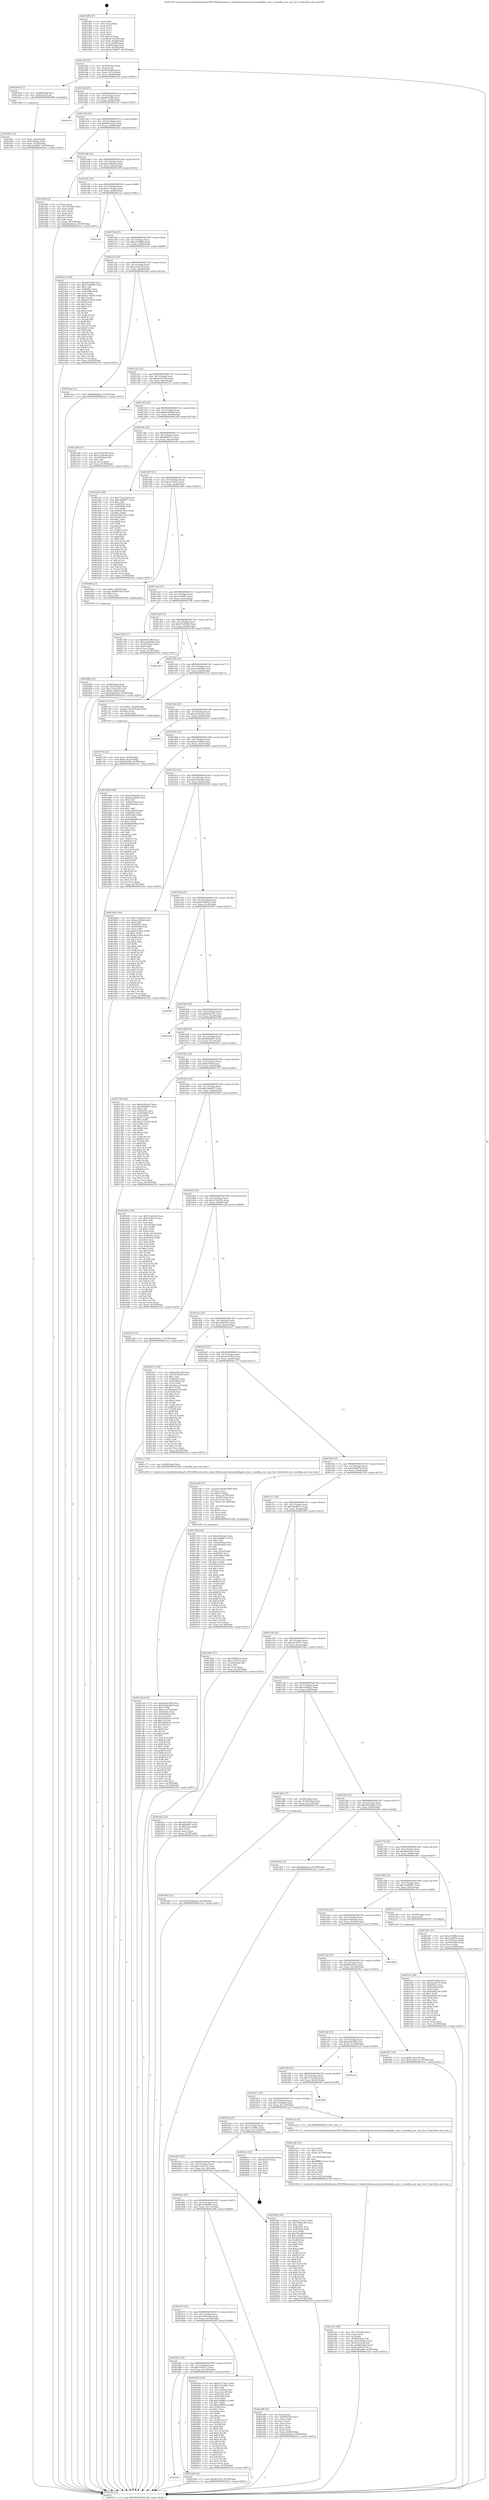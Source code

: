 digraph "0x401260" {
  label = "0x401260 (/mnt/c/Users/mathe/Desktop/tcc/POCII/binaries/extr_radare2librasmarcharmwinedbgbe_arm.c_winedbg_arm_insn_hex_Final-ollvm.out::main(0))"
  labelloc = "t"
  node[shape=record]

  Entry [label="",width=0.3,height=0.3,shape=circle,fillcolor=black,style=filled]
  "0x40128f" [label="{
     0x40128f [23]\l
     | [instrs]\l
     &nbsp;&nbsp;0x40128f \<+3\>: mov -0x78(%rbp),%eax\l
     &nbsp;&nbsp;0x401292 \<+2\>: mov %eax,%ecx\l
     &nbsp;&nbsp;0x401294 \<+6\>: sub $0x87fec892,%ecx\l
     &nbsp;&nbsp;0x40129a \<+3\>: mov %eax,-0x7c(%rbp)\l
     &nbsp;&nbsp;0x40129d \<+3\>: mov %ecx,-0x80(%rbp)\l
     &nbsp;&nbsp;0x4012a0 \<+6\>: je 00000000004016e4 \<main+0x484\>\l
  }"]
  "0x4016e4" [label="{
     0x4016e4 [13]\l
     | [instrs]\l
     &nbsp;&nbsp;0x4016e4 \<+4\>: mov -0x48(%rbp),%rax\l
     &nbsp;&nbsp;0x4016e8 \<+4\>: mov 0x8(%rax),%rdi\l
     &nbsp;&nbsp;0x4016ec \<+5\>: call 0000000000401060 \<atoi@plt\>\l
     | [calls]\l
     &nbsp;&nbsp;0x401060 \{1\} (unknown)\l
  }"]
  "0x4012a6" [label="{
     0x4012a6 [25]\l
     | [instrs]\l
     &nbsp;&nbsp;0x4012a6 \<+5\>: jmp 00000000004012ab \<main+0x4b\>\l
     &nbsp;&nbsp;0x4012ab \<+3\>: mov -0x7c(%rbp),%eax\l
     &nbsp;&nbsp;0x4012ae \<+5\>: sub $0x8970cff4,%eax\l
     &nbsp;&nbsp;0x4012b3 \<+6\>: mov %eax,-0x84(%rbp)\l
     &nbsp;&nbsp;0x4012b9 \<+6\>: je 0000000000402181 \<main+0xf21\>\l
  }"]
  Exit [label="",width=0.3,height=0.3,shape=circle,fillcolor=black,style=filled,peripheries=2]
  "0x402181" [label="{
     0x402181\l
  }", style=dashed]
  "0x4012bf" [label="{
     0x4012bf [25]\l
     | [instrs]\l
     &nbsp;&nbsp;0x4012bf \<+5\>: jmp 00000000004012c4 \<main+0x64\>\l
     &nbsp;&nbsp;0x4012c4 \<+3\>: mov -0x7c(%rbp),%eax\l
     &nbsp;&nbsp;0x4012c7 \<+5\>: sub $0x98c101d5,%eax\l
     &nbsp;&nbsp;0x4012cc \<+6\>: mov %eax,-0x88(%rbp)\l
     &nbsp;&nbsp;0x4012d2 \<+6\>: je 0000000000401f2a \<main+0xcca\>\l
  }"]
  "0x401e5c" [label="{
     0x401e5c [94]\l
     | [instrs]\l
     &nbsp;&nbsp;0x401e5c \<+5\>: mov $0x8970cff4,%ecx\l
     &nbsp;&nbsp;0x401e61 \<+5\>: mov $0xa2a1fc70,%edx\l
     &nbsp;&nbsp;0x401e66 \<+7\>: mov 0x40505c,%esi\l
     &nbsp;&nbsp;0x401e6d \<+8\>: mov 0x405060,%r8d\l
     &nbsp;&nbsp;0x401e75 \<+3\>: mov %esi,%r9d\l
     &nbsp;&nbsp;0x401e78 \<+7\>: sub $0x43b62236,%r9d\l
     &nbsp;&nbsp;0x401e7f \<+4\>: sub $0x1,%r9d\l
     &nbsp;&nbsp;0x401e83 \<+7\>: add $0x43b62236,%r9d\l
     &nbsp;&nbsp;0x401e8a \<+4\>: imul %r9d,%esi\l
     &nbsp;&nbsp;0x401e8e \<+3\>: and $0x1,%esi\l
     &nbsp;&nbsp;0x401e91 \<+3\>: cmp $0x0,%esi\l
     &nbsp;&nbsp;0x401e94 \<+4\>: sete %r10b\l
     &nbsp;&nbsp;0x401e98 \<+4\>: cmp $0xa,%r8d\l
     &nbsp;&nbsp;0x401e9c \<+4\>: setl %r11b\l
     &nbsp;&nbsp;0x401ea0 \<+3\>: mov %r10b,%bl\l
     &nbsp;&nbsp;0x401ea3 \<+3\>: and %r11b,%bl\l
     &nbsp;&nbsp;0x401ea6 \<+3\>: xor %r11b,%r10b\l
     &nbsp;&nbsp;0x401ea9 \<+3\>: or %r10b,%bl\l
     &nbsp;&nbsp;0x401eac \<+3\>: test $0x1,%bl\l
     &nbsp;&nbsp;0x401eaf \<+3\>: cmovne %edx,%ecx\l
     &nbsp;&nbsp;0x401eb2 \<+3\>: mov %ecx,-0x78(%rbp)\l
     &nbsp;&nbsp;0x401eb5 \<+5\>: jmp 00000000004021b1 \<main+0xf51\>\l
  }"]
  "0x401f2a" [label="{
     0x401f2a\l
  }", style=dashed]
  "0x4012d8" [label="{
     0x4012d8 [25]\l
     | [instrs]\l
     &nbsp;&nbsp;0x4012d8 \<+5\>: jmp 00000000004012dd \<main+0x7d\>\l
     &nbsp;&nbsp;0x4012dd \<+3\>: mov -0x7c(%rbp),%eax\l
     &nbsp;&nbsp;0x4012e0 \<+5\>: sub $0x9c84a9ad,%eax\l
     &nbsp;&nbsp;0x4012e5 \<+6\>: mov %eax,-0x8c(%rbp)\l
     &nbsp;&nbsp;0x4012eb \<+6\>: je 0000000000401d9f \<main+0xb3f\>\l
  }"]
  "0x401d93" [label="{
     0x401d93 [12]\l
     | [instrs]\l
     &nbsp;&nbsp;0x401d93 \<+7\>: movl $0x9c84a9ad,-0x78(%rbp)\l
     &nbsp;&nbsp;0x401d9a \<+5\>: jmp 00000000004021b1 \<main+0xf51\>\l
  }"]
  "0x401d9f" [label="{
     0x401d9f [33]\l
     | [instrs]\l
     &nbsp;&nbsp;0x401d9f \<+2\>: xor %eax,%eax\l
     &nbsp;&nbsp;0x401da1 \<+3\>: mov -0x74(%rbp),%ecx\l
     &nbsp;&nbsp;0x401da4 \<+2\>: mov %eax,%edx\l
     &nbsp;&nbsp;0x401da6 \<+2\>: sub %ecx,%edx\l
     &nbsp;&nbsp;0x401da8 \<+2\>: mov %eax,%ecx\l
     &nbsp;&nbsp;0x401daa \<+3\>: sub $0x1,%ecx\l
     &nbsp;&nbsp;0x401dad \<+2\>: add %ecx,%edx\l
     &nbsp;&nbsp;0x401daf \<+2\>: sub %edx,%eax\l
     &nbsp;&nbsp;0x401db1 \<+3\>: mov %eax,-0x74(%rbp)\l
     &nbsp;&nbsp;0x401db4 \<+7\>: movl $0x4bab4e14,-0x78(%rbp)\l
     &nbsp;&nbsp;0x401dbb \<+5\>: jmp 00000000004021b1 \<main+0xf51\>\l
  }"]
  "0x4012f1" [label="{
     0x4012f1 [25]\l
     | [instrs]\l
     &nbsp;&nbsp;0x4012f1 \<+5\>: jmp 00000000004012f6 \<main+0x96\>\l
     &nbsp;&nbsp;0x4012f6 \<+3\>: mov -0x7c(%rbp),%eax\l
     &nbsp;&nbsp;0x4012f9 \<+5\>: sub $0xa137cba1,%eax\l
     &nbsp;&nbsp;0x4012fe \<+6\>: mov %eax,-0x90(%rbp)\l
     &nbsp;&nbsp;0x401304 \<+6\>: je 00000000004021aa \<main+0xf4a\>\l
  }"]
  "0x401cb9" [label="{
     0x401cb9 [162]\l
     | [instrs]\l
     &nbsp;&nbsp;0x401cb9 \<+5\>: mov $0xbad25198,%ecx\l
     &nbsp;&nbsp;0x401cbe \<+5\>: mov $0x42d4e4dd,%edx\l
     &nbsp;&nbsp;0x401cc3 \<+3\>: mov $0x1,%r8b\l
     &nbsp;&nbsp;0x401cc6 \<+7\>: movl $0x0,-0x74(%rbp)\l
     &nbsp;&nbsp;0x401ccd \<+7\>: mov 0x40505c,%esi\l
     &nbsp;&nbsp;0x401cd4 \<+8\>: mov 0x405060,%r9d\l
     &nbsp;&nbsp;0x401cdc \<+3\>: mov %esi,%r10d\l
     &nbsp;&nbsp;0x401cdf \<+7\>: sub $0x63644c01,%r10d\l
     &nbsp;&nbsp;0x401ce6 \<+4\>: sub $0x1,%r10d\l
     &nbsp;&nbsp;0x401cea \<+7\>: add $0x63644c01,%r10d\l
     &nbsp;&nbsp;0x401cf1 \<+4\>: imul %r10d,%esi\l
     &nbsp;&nbsp;0x401cf5 \<+3\>: and $0x1,%esi\l
     &nbsp;&nbsp;0x401cf8 \<+3\>: cmp $0x0,%esi\l
     &nbsp;&nbsp;0x401cfb \<+4\>: sete %r11b\l
     &nbsp;&nbsp;0x401cff \<+4\>: cmp $0xa,%r9d\l
     &nbsp;&nbsp;0x401d03 \<+3\>: setl %bl\l
     &nbsp;&nbsp;0x401d06 \<+3\>: mov %r11b,%r14b\l
     &nbsp;&nbsp;0x401d09 \<+4\>: xor $0xff,%r14b\l
     &nbsp;&nbsp;0x401d0d \<+3\>: mov %bl,%r15b\l
     &nbsp;&nbsp;0x401d10 \<+4\>: xor $0xff,%r15b\l
     &nbsp;&nbsp;0x401d14 \<+4\>: xor $0x1,%r8b\l
     &nbsp;&nbsp;0x401d18 \<+3\>: mov %r14b,%r12b\l
     &nbsp;&nbsp;0x401d1b \<+4\>: and $0xff,%r12b\l
     &nbsp;&nbsp;0x401d1f \<+3\>: and %r8b,%r11b\l
     &nbsp;&nbsp;0x401d22 \<+3\>: mov %r15b,%r13b\l
     &nbsp;&nbsp;0x401d25 \<+4\>: and $0xff,%r13b\l
     &nbsp;&nbsp;0x401d29 \<+3\>: and %r8b,%bl\l
     &nbsp;&nbsp;0x401d2c \<+3\>: or %r11b,%r12b\l
     &nbsp;&nbsp;0x401d2f \<+3\>: or %bl,%r13b\l
     &nbsp;&nbsp;0x401d32 \<+3\>: xor %r13b,%r12b\l
     &nbsp;&nbsp;0x401d35 \<+3\>: or %r15b,%r14b\l
     &nbsp;&nbsp;0x401d38 \<+4\>: xor $0xff,%r14b\l
     &nbsp;&nbsp;0x401d3c \<+4\>: or $0x1,%r8b\l
     &nbsp;&nbsp;0x401d40 \<+3\>: and %r8b,%r14b\l
     &nbsp;&nbsp;0x401d43 \<+3\>: or %r14b,%r12b\l
     &nbsp;&nbsp;0x401d46 \<+4\>: test $0x1,%r12b\l
     &nbsp;&nbsp;0x401d4a \<+3\>: cmovne %edx,%ecx\l
     &nbsp;&nbsp;0x401d4d \<+3\>: mov %ecx,-0x78(%rbp)\l
     &nbsp;&nbsp;0x401d50 \<+6\>: mov %eax,-0x134(%rbp)\l
     &nbsp;&nbsp;0x401d56 \<+5\>: jmp 00000000004021b1 \<main+0xf51\>\l
  }"]
  "0x4021aa" [label="{
     0x4021aa\l
  }", style=dashed]
  "0x40130a" [label="{
     0x40130a [25]\l
     | [instrs]\l
     &nbsp;&nbsp;0x40130a \<+5\>: jmp 000000000040130f \<main+0xaf\>\l
     &nbsp;&nbsp;0x40130f \<+3\>: mov -0x7c(%rbp),%eax\l
     &nbsp;&nbsp;0x401312 \<+5\>: sub $0xa1458f0a,%eax\l
     &nbsp;&nbsp;0x401317 \<+6\>: mov %eax,-0x94(%rbp)\l
     &nbsp;&nbsp;0x40131d \<+6\>: je 0000000000401dc0 \<main+0xb60\>\l
  }"]
  "0x401c80" [label="{
     0x401c80 [57]\l
     | [instrs]\l
     &nbsp;&nbsp;0x401c80 \<+10\>: movabs $0x4030b6,%rdi\l
     &nbsp;&nbsp;0x401c8a \<+2\>: xor %ecx,%ecx\l
     &nbsp;&nbsp;0x401c8c \<+5\>: mov $0x1a,%edx\l
     &nbsp;&nbsp;0x401c91 \<+4\>: mov %rax,-0x70(%rbp)\l
     &nbsp;&nbsp;0x401c95 \<+4\>: mov -0x70(%rbp),%rax\l
     &nbsp;&nbsp;0x401c99 \<+3\>: movsbl (%rax),%eax\l
     &nbsp;&nbsp;0x401c9c \<+6\>: mov %edx,-0x130(%rbp)\l
     &nbsp;&nbsp;0x401ca2 \<+1\>: cltd\l
     &nbsp;&nbsp;0x401ca3 \<+6\>: mov -0x130(%rbp),%esi\l
     &nbsp;&nbsp;0x401ca9 \<+2\>: idiv %esi\l
     &nbsp;&nbsp;0x401cab \<+3\>: sub $0x61,%ecx\l
     &nbsp;&nbsp;0x401cae \<+2\>: sub %ecx,%edx\l
     &nbsp;&nbsp;0x401cb0 \<+2\>: mov %edx,%esi\l
     &nbsp;&nbsp;0x401cb2 \<+2\>: mov $0x0,%al\l
     &nbsp;&nbsp;0x401cb4 \<+5\>: call 0000000000401040 \<printf@plt\>\l
     | [calls]\l
     &nbsp;&nbsp;0x401040 \{1\} (unknown)\l
  }"]
  "0x401dc0" [label="{
     0x401dc0 [144]\l
     | [instrs]\l
     &nbsp;&nbsp;0x401dc0 \<+5\>: mov $0x8970cff4,%eax\l
     &nbsp;&nbsp;0x401dc5 \<+5\>: mov $0x514d6987,%ecx\l
     &nbsp;&nbsp;0x401dca \<+2\>: mov $0x1,%dl\l
     &nbsp;&nbsp;0x401dcc \<+7\>: mov 0x40505c,%esi\l
     &nbsp;&nbsp;0x401dd3 \<+7\>: mov 0x405060,%edi\l
     &nbsp;&nbsp;0x401dda \<+3\>: mov %esi,%r8d\l
     &nbsp;&nbsp;0x401ddd \<+7\>: add $0x62c70d59,%r8d\l
     &nbsp;&nbsp;0x401de4 \<+4\>: sub $0x1,%r8d\l
     &nbsp;&nbsp;0x401de8 \<+7\>: sub $0x62c70d59,%r8d\l
     &nbsp;&nbsp;0x401def \<+4\>: imul %r8d,%esi\l
     &nbsp;&nbsp;0x401df3 \<+3\>: and $0x1,%esi\l
     &nbsp;&nbsp;0x401df6 \<+3\>: cmp $0x0,%esi\l
     &nbsp;&nbsp;0x401df9 \<+4\>: sete %r9b\l
     &nbsp;&nbsp;0x401dfd \<+3\>: cmp $0xa,%edi\l
     &nbsp;&nbsp;0x401e00 \<+4\>: setl %r10b\l
     &nbsp;&nbsp;0x401e04 \<+3\>: mov %r9b,%r11b\l
     &nbsp;&nbsp;0x401e07 \<+4\>: xor $0xff,%r11b\l
     &nbsp;&nbsp;0x401e0b \<+3\>: mov %r10b,%bl\l
     &nbsp;&nbsp;0x401e0e \<+3\>: xor $0xff,%bl\l
     &nbsp;&nbsp;0x401e11 \<+3\>: xor $0x1,%dl\l
     &nbsp;&nbsp;0x401e14 \<+3\>: mov %r11b,%r14b\l
     &nbsp;&nbsp;0x401e17 \<+4\>: and $0xff,%r14b\l
     &nbsp;&nbsp;0x401e1b \<+3\>: and %dl,%r9b\l
     &nbsp;&nbsp;0x401e1e \<+3\>: mov %bl,%r15b\l
     &nbsp;&nbsp;0x401e21 \<+4\>: and $0xff,%r15b\l
     &nbsp;&nbsp;0x401e25 \<+3\>: and %dl,%r10b\l
     &nbsp;&nbsp;0x401e28 \<+3\>: or %r9b,%r14b\l
     &nbsp;&nbsp;0x401e2b \<+3\>: or %r10b,%r15b\l
     &nbsp;&nbsp;0x401e2e \<+3\>: xor %r15b,%r14b\l
     &nbsp;&nbsp;0x401e31 \<+3\>: or %bl,%r11b\l
     &nbsp;&nbsp;0x401e34 \<+4\>: xor $0xff,%r11b\l
     &nbsp;&nbsp;0x401e38 \<+3\>: or $0x1,%dl\l
     &nbsp;&nbsp;0x401e3b \<+3\>: and %dl,%r11b\l
     &nbsp;&nbsp;0x401e3e \<+3\>: or %r11b,%r14b\l
     &nbsp;&nbsp;0x401e41 \<+4\>: test $0x1,%r14b\l
     &nbsp;&nbsp;0x401e45 \<+3\>: cmovne %ecx,%eax\l
     &nbsp;&nbsp;0x401e48 \<+3\>: mov %eax,-0x78(%rbp)\l
     &nbsp;&nbsp;0x401e4b \<+5\>: jmp 00000000004021b1 \<main+0xf51\>\l
  }"]
  "0x401323" [label="{
     0x401323 [25]\l
     | [instrs]\l
     &nbsp;&nbsp;0x401323 \<+5\>: jmp 0000000000401328 \<main+0xc8\>\l
     &nbsp;&nbsp;0x401328 \<+3\>: mov -0x7c(%rbp),%eax\l
     &nbsp;&nbsp;0x40132b \<+5\>: sub $0xa2a1fc70,%eax\l
     &nbsp;&nbsp;0x401330 \<+6\>: mov %eax,-0x98(%rbp)\l
     &nbsp;&nbsp;0x401336 \<+6\>: je 0000000000401eba \<main+0xc5a\>\l
  }"]
  "0x4016a7" [label="{
     0x4016a7\l
  }", style=dashed]
  "0x401eba" [label="{
     0x401eba [12]\l
     | [instrs]\l
     &nbsp;&nbsp;0x401eba \<+7\>: movl $0x660eb6ae,-0x78(%rbp)\l
     &nbsp;&nbsp;0x401ec1 \<+5\>: jmp 00000000004021b1 \<main+0xf51\>\l
  }"]
  "0x40133c" [label="{
     0x40133c [25]\l
     | [instrs]\l
     &nbsp;&nbsp;0x40133c \<+5\>: jmp 0000000000401341 \<main+0xe1\>\l
     &nbsp;&nbsp;0x401341 \<+3\>: mov -0x7c(%rbp),%eax\l
     &nbsp;&nbsp;0x401344 \<+5\>: sub $0xbad25198,%eax\l
     &nbsp;&nbsp;0x401349 \<+6\>: mov %eax,-0x9c(%rbp)\l
     &nbsp;&nbsp;0x40134f \<+6\>: je 000000000040211a \<main+0xeba\>\l
  }"]
  "0x401bdb" [label="{
     0x401bdb [12]\l
     | [instrs]\l
     &nbsp;&nbsp;0x401bdb \<+7\>: movl $0x8c676d,-0x78(%rbp)\l
     &nbsp;&nbsp;0x401be2 \<+5\>: jmp 00000000004021b1 \<main+0xf51\>\l
  }"]
  "0x40211a" [label="{
     0x40211a\l
  }", style=dashed]
  "0x401355" [label="{
     0x401355 [25]\l
     | [instrs]\l
     &nbsp;&nbsp;0x401355 \<+5\>: jmp 000000000040135a \<main+0xfa\>\l
     &nbsp;&nbsp;0x40135a \<+3\>: mov -0x7c(%rbp),%eax\l
     &nbsp;&nbsp;0x40135d \<+5\>: sub $0xbbc26dd4,%eax\l
     &nbsp;&nbsp;0x401362 \<+6\>: mov %eax,-0xa0(%rbp)\l
     &nbsp;&nbsp;0x401368 \<+6\>: je 0000000000401a08 \<main+0x7a8\>\l
  }"]
  "0x40168e" [label="{
     0x40168e [25]\l
     | [instrs]\l
     &nbsp;&nbsp;0x40168e \<+5\>: jmp 0000000000401693 \<main+0x433\>\l
     &nbsp;&nbsp;0x401693 \<+3\>: mov -0x7c(%rbp),%eax\l
     &nbsp;&nbsp;0x401696 \<+5\>: sub $0x7fe5f513,%eax\l
     &nbsp;&nbsp;0x40169b \<+6\>: mov %eax,-0x124(%rbp)\l
     &nbsp;&nbsp;0x4016a1 \<+6\>: je 0000000000401bdb \<main+0x97b\>\l
  }"]
  "0x401a08" [label="{
     0x401a08 [27]\l
     | [instrs]\l
     &nbsp;&nbsp;0x401a08 \<+5\>: mov $0x1978d19b,%eax\l
     &nbsp;&nbsp;0x401a0d \<+5\>: mov $0x75cb4aa8,%ecx\l
     &nbsp;&nbsp;0x401a12 \<+3\>: mov -0x2d(%rbp),%dl\l
     &nbsp;&nbsp;0x401a15 \<+3\>: test $0x1,%dl\l
     &nbsp;&nbsp;0x401a18 \<+3\>: cmovne %ecx,%eax\l
     &nbsp;&nbsp;0x401a1b \<+3\>: mov %eax,-0x78(%rbp)\l
     &nbsp;&nbsp;0x401a1e \<+5\>: jmp 00000000004021b1 \<main+0xf51\>\l
  }"]
  "0x40136e" [label="{
     0x40136e [25]\l
     | [instrs]\l
     &nbsp;&nbsp;0x40136e \<+5\>: jmp 0000000000401373 \<main+0x113\>\l
     &nbsp;&nbsp;0x401373 \<+3\>: mov -0x7c(%rbp),%eax\l
     &nbsp;&nbsp;0x401376 \<+5\>: sub $0xbf506111,%eax\l
     &nbsp;&nbsp;0x40137b \<+6\>: mov %eax,-0xa4(%rbp)\l
     &nbsp;&nbsp;0x401381 \<+6\>: je 0000000000401ab5 \<main+0x855\>\l
  }"]
  "0x402036" [label="{
     0x402036 [150]\l
     | [instrs]\l
     &nbsp;&nbsp;0x402036 \<+5\>: mov $0xa137cba1,%eax\l
     &nbsp;&nbsp;0x40203b \<+5\>: mov $0x7a2149bc,%ecx\l
     &nbsp;&nbsp;0x402040 \<+2\>: mov $0x1,%dl\l
     &nbsp;&nbsp;0x402042 \<+3\>: mov -0x3c(%rbp),%esi\l
     &nbsp;&nbsp;0x402045 \<+3\>: mov %esi,-0x2c(%rbp)\l
     &nbsp;&nbsp;0x402048 \<+7\>: mov 0x40505c,%esi\l
     &nbsp;&nbsp;0x40204f \<+7\>: mov 0x405060,%edi\l
     &nbsp;&nbsp;0x402056 \<+3\>: mov %esi,%r8d\l
     &nbsp;&nbsp;0x402059 \<+7\>: add $0xc2d6961a,%r8d\l
     &nbsp;&nbsp;0x402060 \<+4\>: sub $0x1,%r8d\l
     &nbsp;&nbsp;0x402064 \<+7\>: sub $0xc2d6961a,%r8d\l
     &nbsp;&nbsp;0x40206b \<+4\>: imul %r8d,%esi\l
     &nbsp;&nbsp;0x40206f \<+3\>: and $0x1,%esi\l
     &nbsp;&nbsp;0x402072 \<+3\>: cmp $0x0,%esi\l
     &nbsp;&nbsp;0x402075 \<+4\>: sete %r9b\l
     &nbsp;&nbsp;0x402079 \<+3\>: cmp $0xa,%edi\l
     &nbsp;&nbsp;0x40207c \<+4\>: setl %r10b\l
     &nbsp;&nbsp;0x402080 \<+3\>: mov %r9b,%r11b\l
     &nbsp;&nbsp;0x402083 \<+4\>: xor $0xff,%r11b\l
     &nbsp;&nbsp;0x402087 \<+3\>: mov %r10b,%bl\l
     &nbsp;&nbsp;0x40208a \<+3\>: xor $0xff,%bl\l
     &nbsp;&nbsp;0x40208d \<+3\>: xor $0x0,%dl\l
     &nbsp;&nbsp;0x402090 \<+3\>: mov %r11b,%r14b\l
     &nbsp;&nbsp;0x402093 \<+4\>: and $0x0,%r14b\l
     &nbsp;&nbsp;0x402097 \<+3\>: and %dl,%r9b\l
     &nbsp;&nbsp;0x40209a \<+3\>: mov %bl,%r15b\l
     &nbsp;&nbsp;0x40209d \<+4\>: and $0x0,%r15b\l
     &nbsp;&nbsp;0x4020a1 \<+3\>: and %dl,%r10b\l
     &nbsp;&nbsp;0x4020a4 \<+3\>: or %r9b,%r14b\l
     &nbsp;&nbsp;0x4020a7 \<+3\>: or %r10b,%r15b\l
     &nbsp;&nbsp;0x4020aa \<+3\>: xor %r15b,%r14b\l
     &nbsp;&nbsp;0x4020ad \<+3\>: or %bl,%r11b\l
     &nbsp;&nbsp;0x4020b0 \<+4\>: xor $0xff,%r11b\l
     &nbsp;&nbsp;0x4020b4 \<+3\>: or $0x0,%dl\l
     &nbsp;&nbsp;0x4020b7 \<+3\>: and %dl,%r11b\l
     &nbsp;&nbsp;0x4020ba \<+3\>: or %r11b,%r14b\l
     &nbsp;&nbsp;0x4020bd \<+4\>: test $0x1,%r14b\l
     &nbsp;&nbsp;0x4020c1 \<+3\>: cmovne %ecx,%eax\l
     &nbsp;&nbsp;0x4020c4 \<+3\>: mov %eax,-0x78(%rbp)\l
     &nbsp;&nbsp;0x4020c7 \<+5\>: jmp 00000000004021b1 \<main+0xf51\>\l
  }"]
  "0x401ab5" [label="{
     0x401ab5 [144]\l
     | [instrs]\l
     &nbsp;&nbsp;0x401ab5 \<+5\>: mov $0x712ac56d,%eax\l
     &nbsp;&nbsp;0x401aba \<+5\>: mov $0x166ef877,%ecx\l
     &nbsp;&nbsp;0x401abf \<+2\>: mov $0x1,%dl\l
     &nbsp;&nbsp;0x401ac1 \<+7\>: mov 0x40505c,%esi\l
     &nbsp;&nbsp;0x401ac8 \<+7\>: mov 0x405060,%edi\l
     &nbsp;&nbsp;0x401acf \<+3\>: mov %esi,%r8d\l
     &nbsp;&nbsp;0x401ad2 \<+7\>: sub $0x5047ef3c,%r8d\l
     &nbsp;&nbsp;0x401ad9 \<+4\>: sub $0x1,%r8d\l
     &nbsp;&nbsp;0x401add \<+7\>: add $0x5047ef3c,%r8d\l
     &nbsp;&nbsp;0x401ae4 \<+4\>: imul %r8d,%esi\l
     &nbsp;&nbsp;0x401ae8 \<+3\>: and $0x1,%esi\l
     &nbsp;&nbsp;0x401aeb \<+3\>: cmp $0x0,%esi\l
     &nbsp;&nbsp;0x401aee \<+4\>: sete %r9b\l
     &nbsp;&nbsp;0x401af2 \<+3\>: cmp $0xa,%edi\l
     &nbsp;&nbsp;0x401af5 \<+4\>: setl %r10b\l
     &nbsp;&nbsp;0x401af9 \<+3\>: mov %r9b,%r11b\l
     &nbsp;&nbsp;0x401afc \<+4\>: xor $0xff,%r11b\l
     &nbsp;&nbsp;0x401b00 \<+3\>: mov %r10b,%bl\l
     &nbsp;&nbsp;0x401b03 \<+3\>: xor $0xff,%bl\l
     &nbsp;&nbsp;0x401b06 \<+3\>: xor $0x0,%dl\l
     &nbsp;&nbsp;0x401b09 \<+3\>: mov %r11b,%r14b\l
     &nbsp;&nbsp;0x401b0c \<+4\>: and $0x0,%r14b\l
     &nbsp;&nbsp;0x401b10 \<+3\>: and %dl,%r9b\l
     &nbsp;&nbsp;0x401b13 \<+3\>: mov %bl,%r15b\l
     &nbsp;&nbsp;0x401b16 \<+4\>: and $0x0,%r15b\l
     &nbsp;&nbsp;0x401b1a \<+3\>: and %dl,%r10b\l
     &nbsp;&nbsp;0x401b1d \<+3\>: or %r9b,%r14b\l
     &nbsp;&nbsp;0x401b20 \<+3\>: or %r10b,%r15b\l
     &nbsp;&nbsp;0x401b23 \<+3\>: xor %r15b,%r14b\l
     &nbsp;&nbsp;0x401b26 \<+3\>: or %bl,%r11b\l
     &nbsp;&nbsp;0x401b29 \<+4\>: xor $0xff,%r11b\l
     &nbsp;&nbsp;0x401b2d \<+3\>: or $0x0,%dl\l
     &nbsp;&nbsp;0x401b30 \<+3\>: and %dl,%r11b\l
     &nbsp;&nbsp;0x401b33 \<+3\>: or %r11b,%r14b\l
     &nbsp;&nbsp;0x401b36 \<+4\>: test $0x1,%r14b\l
     &nbsp;&nbsp;0x401b3a \<+3\>: cmovne %ecx,%eax\l
     &nbsp;&nbsp;0x401b3d \<+3\>: mov %eax,-0x78(%rbp)\l
     &nbsp;&nbsp;0x401b40 \<+5\>: jmp 00000000004021b1 \<main+0xf51\>\l
  }"]
  "0x401387" [label="{
     0x401387 [25]\l
     | [instrs]\l
     &nbsp;&nbsp;0x401387 \<+5\>: jmp 000000000040138c \<main+0x12c\>\l
     &nbsp;&nbsp;0x40138c \<+3\>: mov -0x7c(%rbp),%eax\l
     &nbsp;&nbsp;0x40138f \<+5\>: sub $0xc237f51a,%eax\l
     &nbsp;&nbsp;0x401394 \<+6\>: mov %eax,-0xa8(%rbp)\l
     &nbsp;&nbsp;0x40139a \<+6\>: je 000000000040189e \<main+0x63e\>\l
  }"]
  "0x401675" [label="{
     0x401675 [25]\l
     | [instrs]\l
     &nbsp;&nbsp;0x401675 \<+5\>: jmp 000000000040167a \<main+0x41a\>\l
     &nbsp;&nbsp;0x40167a \<+3\>: mov -0x7c(%rbp),%eax\l
     &nbsp;&nbsp;0x40167d \<+5\>: sub $0x7b661a6d,%eax\l
     &nbsp;&nbsp;0x401682 \<+6\>: mov %eax,-0x120(%rbp)\l
     &nbsp;&nbsp;0x401688 \<+6\>: je 0000000000402036 \<main+0xdd6\>\l
  }"]
  "0x40189e" [label="{
     0x40189e [23]\l
     | [instrs]\l
     &nbsp;&nbsp;0x40189e \<+7\>: movl $0x1,-0x60(%rbp)\l
     &nbsp;&nbsp;0x4018a5 \<+4\>: movslq -0x60(%rbp),%rax\l
     &nbsp;&nbsp;0x4018a9 \<+4\>: shl $0x0,%rax\l
     &nbsp;&nbsp;0x4018ad \<+3\>: mov %rax,%rdi\l
     &nbsp;&nbsp;0x4018b0 \<+5\>: call 0000000000401050 \<malloc@plt\>\l
     | [calls]\l
     &nbsp;&nbsp;0x401050 \{1\} (unknown)\l
  }"]
  "0x4013a0" [label="{
     0x4013a0 [25]\l
     | [instrs]\l
     &nbsp;&nbsp;0x4013a0 \<+5\>: jmp 00000000004013a5 \<main+0x145\>\l
     &nbsp;&nbsp;0x4013a5 \<+3\>: mov -0x7c(%rbp),%eax\l
     &nbsp;&nbsp;0x4013a8 \<+5\>: sub $0xc2ef2867,%eax\l
     &nbsp;&nbsp;0x4013ad \<+6\>: mov %eax,-0xac(%rbp)\l
     &nbsp;&nbsp;0x4013b3 \<+6\>: je 0000000000401706 \<main+0x4a6\>\l
  }"]
  "0x401a88" [label="{
     0x401a88 [33]\l
     | [instrs]\l
     &nbsp;&nbsp;0x401a88 \<+2\>: xor %eax,%eax\l
     &nbsp;&nbsp;0x401a8a \<+3\>: mov -0x64(%rbp),%ecx\l
     &nbsp;&nbsp;0x401a8d \<+2\>: mov %eax,%edx\l
     &nbsp;&nbsp;0x401a8f \<+2\>: sub %ecx,%edx\l
     &nbsp;&nbsp;0x401a91 \<+2\>: mov %eax,%ecx\l
     &nbsp;&nbsp;0x401a93 \<+3\>: sub $0x1,%ecx\l
     &nbsp;&nbsp;0x401a96 \<+2\>: add %ecx,%edx\l
     &nbsp;&nbsp;0x401a98 \<+2\>: sub %edx,%eax\l
     &nbsp;&nbsp;0x401a9a \<+3\>: mov %eax,-0x64(%rbp)\l
     &nbsp;&nbsp;0x401a9d \<+7\>: movl $0xf3be0a0e,-0x78(%rbp)\l
     &nbsp;&nbsp;0x401aa4 \<+5\>: jmp 00000000004021b1 \<main+0xf51\>\l
  }"]
  "0x401706" [label="{
     0x401706 [27]\l
     | [instrs]\l
     &nbsp;&nbsp;0x401706 \<+5\>: mov $0x6d421ffd,%eax\l
     &nbsp;&nbsp;0x40170b \<+5\>: mov $0xe2a4404d,%ecx\l
     &nbsp;&nbsp;0x401710 \<+3\>: mov -0x34(%rbp),%edx\l
     &nbsp;&nbsp;0x401713 \<+3\>: cmp $0x0,%edx\l
     &nbsp;&nbsp;0x401716 \<+3\>: cmove %ecx,%eax\l
     &nbsp;&nbsp;0x401719 \<+3\>: mov %eax,-0x78(%rbp)\l
     &nbsp;&nbsp;0x40171c \<+5\>: jmp 00000000004021b1 \<main+0xf51\>\l
  }"]
  "0x4013b9" [label="{
     0x4013b9 [25]\l
     | [instrs]\l
     &nbsp;&nbsp;0x4013b9 \<+5\>: jmp 00000000004013be \<main+0x15e\>\l
     &nbsp;&nbsp;0x4013be \<+3\>: mov -0x7c(%rbp),%eax\l
     &nbsp;&nbsp;0x4013c1 \<+5\>: sub $0xd5329585,%eax\l
     &nbsp;&nbsp;0x4013c6 \<+6\>: mov %eax,-0xb0(%rbp)\l
     &nbsp;&nbsp;0x4013cc \<+6\>: je 0000000000402199 \<main+0xf39\>\l
  }"]
  "0x40165c" [label="{
     0x40165c [25]\l
     | [instrs]\l
     &nbsp;&nbsp;0x40165c \<+5\>: jmp 0000000000401661 \<main+0x401\>\l
     &nbsp;&nbsp;0x401661 \<+3\>: mov -0x7c(%rbp),%eax\l
     &nbsp;&nbsp;0x401664 \<+5\>: sub $0x7b65ef64,%eax\l
     &nbsp;&nbsp;0x401669 \<+6\>: mov %eax,-0x11c(%rbp)\l
     &nbsp;&nbsp;0x40166f \<+6\>: je 0000000000401a88 \<main+0x828\>\l
  }"]
  "0x402199" [label="{
     0x402199\l
  }", style=dashed]
  "0x4013d2" [label="{
     0x4013d2 [25]\l
     | [instrs]\l
     &nbsp;&nbsp;0x4013d2 \<+5\>: jmp 00000000004013d7 \<main+0x177\>\l
     &nbsp;&nbsp;0x4013d7 \<+3\>: mov -0x7c(%rbp),%eax\l
     &nbsp;&nbsp;0x4013da \<+5\>: sub $0xe2a4404d,%eax\l
     &nbsp;&nbsp;0x4013df \<+6\>: mov %eax,-0xb4(%rbp)\l
     &nbsp;&nbsp;0x4013e5 \<+6\>: je 0000000000401721 \<main+0x4c1\>\l
  }"]
  "0x401fa6" [label="{
     0x401fa6 [144]\l
     | [instrs]\l
     &nbsp;&nbsp;0x401fa6 \<+5\>: mov $0xa137cba1,%eax\l
     &nbsp;&nbsp;0x401fab \<+5\>: mov $0x7b661a6d,%ecx\l
     &nbsp;&nbsp;0x401fb0 \<+2\>: mov $0x1,%dl\l
     &nbsp;&nbsp;0x401fb2 \<+7\>: mov 0x40505c,%esi\l
     &nbsp;&nbsp;0x401fb9 \<+7\>: mov 0x405060,%edi\l
     &nbsp;&nbsp;0x401fc0 \<+3\>: mov %esi,%r8d\l
     &nbsp;&nbsp;0x401fc3 \<+7\>: add $0x382a8d5d,%r8d\l
     &nbsp;&nbsp;0x401fca \<+4\>: sub $0x1,%r8d\l
     &nbsp;&nbsp;0x401fce \<+7\>: sub $0x382a8d5d,%r8d\l
     &nbsp;&nbsp;0x401fd5 \<+4\>: imul %r8d,%esi\l
     &nbsp;&nbsp;0x401fd9 \<+3\>: and $0x1,%esi\l
     &nbsp;&nbsp;0x401fdc \<+3\>: cmp $0x0,%esi\l
     &nbsp;&nbsp;0x401fdf \<+4\>: sete %r9b\l
     &nbsp;&nbsp;0x401fe3 \<+3\>: cmp $0xa,%edi\l
     &nbsp;&nbsp;0x401fe6 \<+4\>: setl %r10b\l
     &nbsp;&nbsp;0x401fea \<+3\>: mov %r9b,%r11b\l
     &nbsp;&nbsp;0x401fed \<+4\>: xor $0xff,%r11b\l
     &nbsp;&nbsp;0x401ff1 \<+3\>: mov %r10b,%bl\l
     &nbsp;&nbsp;0x401ff4 \<+3\>: xor $0xff,%bl\l
     &nbsp;&nbsp;0x401ff7 \<+3\>: xor $0x0,%dl\l
     &nbsp;&nbsp;0x401ffa \<+3\>: mov %r11b,%r14b\l
     &nbsp;&nbsp;0x401ffd \<+4\>: and $0x0,%r14b\l
     &nbsp;&nbsp;0x402001 \<+3\>: and %dl,%r9b\l
     &nbsp;&nbsp;0x402004 \<+3\>: mov %bl,%r15b\l
     &nbsp;&nbsp;0x402007 \<+4\>: and $0x0,%r15b\l
     &nbsp;&nbsp;0x40200b \<+3\>: and %dl,%r10b\l
     &nbsp;&nbsp;0x40200e \<+3\>: or %r9b,%r14b\l
     &nbsp;&nbsp;0x402011 \<+3\>: or %r10b,%r15b\l
     &nbsp;&nbsp;0x402014 \<+3\>: xor %r15b,%r14b\l
     &nbsp;&nbsp;0x402017 \<+3\>: or %bl,%r11b\l
     &nbsp;&nbsp;0x40201a \<+4\>: xor $0xff,%r11b\l
     &nbsp;&nbsp;0x40201e \<+3\>: or $0x0,%dl\l
     &nbsp;&nbsp;0x402021 \<+3\>: and %dl,%r11b\l
     &nbsp;&nbsp;0x402024 \<+3\>: or %r11b,%r14b\l
     &nbsp;&nbsp;0x402027 \<+4\>: test $0x1,%r14b\l
     &nbsp;&nbsp;0x40202b \<+3\>: cmovne %ecx,%eax\l
     &nbsp;&nbsp;0x40202e \<+3\>: mov %eax,-0x78(%rbp)\l
     &nbsp;&nbsp;0x402031 \<+5\>: jmp 00000000004021b1 \<main+0xf51\>\l
  }"]
  "0x401721" [label="{
     0x401721 [23]\l
     | [instrs]\l
     &nbsp;&nbsp;0x401721 \<+7\>: movl $0x1,-0x50(%rbp)\l
     &nbsp;&nbsp;0x401728 \<+4\>: movslq -0x50(%rbp),%rax\l
     &nbsp;&nbsp;0x40172c \<+4\>: shl $0x3,%rax\l
     &nbsp;&nbsp;0x401730 \<+3\>: mov %rax,%rdi\l
     &nbsp;&nbsp;0x401733 \<+5\>: call 0000000000401050 \<malloc@plt\>\l
     | [calls]\l
     &nbsp;&nbsp;0x401050 \{1\} (unknown)\l
  }"]
  "0x4013eb" [label="{
     0x4013eb [25]\l
     | [instrs]\l
     &nbsp;&nbsp;0x4013eb \<+5\>: jmp 00000000004013f0 \<main+0x190\>\l
     &nbsp;&nbsp;0x4013f0 \<+3\>: mov -0x7c(%rbp),%eax\l
     &nbsp;&nbsp;0x4013f3 \<+5\>: sub $0xe4242ea3,%eax\l
     &nbsp;&nbsp;0x4013f8 \<+6\>: mov %eax,-0xb8(%rbp)\l
     &nbsp;&nbsp;0x4013fe \<+6\>: je 00000000004020e1 \<main+0xe81\>\l
  }"]
  "0x401643" [label="{
     0x401643 [25]\l
     | [instrs]\l
     &nbsp;&nbsp;0x401643 \<+5\>: jmp 0000000000401648 \<main+0x3e8\>\l
     &nbsp;&nbsp;0x401648 \<+3\>: mov -0x7c(%rbp),%eax\l
     &nbsp;&nbsp;0x40164b \<+5\>: sub $0x7a5427c0,%eax\l
     &nbsp;&nbsp;0x401650 \<+6\>: mov %eax,-0x118(%rbp)\l
     &nbsp;&nbsp;0x401656 \<+6\>: je 0000000000401fa6 \<main+0xd46\>\l
  }"]
  "0x4020e1" [label="{
     0x4020e1\l
  }", style=dashed]
  "0x401404" [label="{
     0x401404 [25]\l
     | [instrs]\l
     &nbsp;&nbsp;0x401404 \<+5\>: jmp 0000000000401409 \<main+0x1a9\>\l
     &nbsp;&nbsp;0x401409 \<+3\>: mov -0x7c(%rbp),%eax\l
     &nbsp;&nbsp;0x40140c \<+5\>: sub $0xea318fed,%eax\l
     &nbsp;&nbsp;0x401411 \<+6\>: mov %eax,-0xbc(%rbp)\l
     &nbsp;&nbsp;0x401417 \<+6\>: je 0000000000401964 \<main+0x704\>\l
  }"]
  "0x4020cc" [label="{
     0x4020cc [21]\l
     | [instrs]\l
     &nbsp;&nbsp;0x4020cc \<+3\>: mov -0x2c(%rbp),%eax\l
     &nbsp;&nbsp;0x4020cf \<+7\>: add $0x118,%rsp\l
     &nbsp;&nbsp;0x4020d6 \<+1\>: pop %rbx\l
     &nbsp;&nbsp;0x4020d7 \<+2\>: pop %r12\l
     &nbsp;&nbsp;0x4020d9 \<+2\>: pop %r13\l
     &nbsp;&nbsp;0x4020db \<+2\>: pop %r14\l
     &nbsp;&nbsp;0x4020dd \<+2\>: pop %r15\l
     &nbsp;&nbsp;0x4020df \<+1\>: pop %rbp\l
     &nbsp;&nbsp;0x4020e0 \<+1\>: ret\l
  }"]
  "0x401964" [label="{
     0x401964 [164]\l
     | [instrs]\l
     &nbsp;&nbsp;0x401964 \<+5\>: mov $0x516edcd0,%eax\l
     &nbsp;&nbsp;0x401969 \<+5\>: mov $0xbbc26dd4,%ecx\l
     &nbsp;&nbsp;0x40196e \<+2\>: mov $0x1,%dl\l
     &nbsp;&nbsp;0x401970 \<+3\>: mov -0x64(%rbp),%esi\l
     &nbsp;&nbsp;0x401973 \<+3\>: cmp -0x60(%rbp),%esi\l
     &nbsp;&nbsp;0x401976 \<+4\>: setl %dil\l
     &nbsp;&nbsp;0x40197a \<+4\>: and $0x1,%dil\l
     &nbsp;&nbsp;0x40197e \<+4\>: mov %dil,-0x2d(%rbp)\l
     &nbsp;&nbsp;0x401982 \<+7\>: mov 0x40505c,%esi\l
     &nbsp;&nbsp;0x401989 \<+8\>: mov 0x405060,%r8d\l
     &nbsp;&nbsp;0x401991 \<+3\>: mov %esi,%r9d\l
     &nbsp;&nbsp;0x401994 \<+7\>: add $0x6b00af8b,%r9d\l
     &nbsp;&nbsp;0x40199b \<+4\>: sub $0x1,%r9d\l
     &nbsp;&nbsp;0x40199f \<+7\>: sub $0x6b00af8b,%r9d\l
     &nbsp;&nbsp;0x4019a6 \<+4\>: imul %r9d,%esi\l
     &nbsp;&nbsp;0x4019aa \<+3\>: and $0x1,%esi\l
     &nbsp;&nbsp;0x4019ad \<+3\>: cmp $0x0,%esi\l
     &nbsp;&nbsp;0x4019b0 \<+4\>: sete %dil\l
     &nbsp;&nbsp;0x4019b4 \<+4\>: cmp $0xa,%r8d\l
     &nbsp;&nbsp;0x4019b8 \<+4\>: setl %r10b\l
     &nbsp;&nbsp;0x4019bc \<+3\>: mov %dil,%r11b\l
     &nbsp;&nbsp;0x4019bf \<+4\>: xor $0xff,%r11b\l
     &nbsp;&nbsp;0x4019c3 \<+3\>: mov %r10b,%bl\l
     &nbsp;&nbsp;0x4019c6 \<+3\>: xor $0xff,%bl\l
     &nbsp;&nbsp;0x4019c9 \<+3\>: xor $0x1,%dl\l
     &nbsp;&nbsp;0x4019cc \<+3\>: mov %r11b,%r14b\l
     &nbsp;&nbsp;0x4019cf \<+4\>: and $0xff,%r14b\l
     &nbsp;&nbsp;0x4019d3 \<+3\>: and %dl,%dil\l
     &nbsp;&nbsp;0x4019d6 \<+3\>: mov %bl,%r15b\l
     &nbsp;&nbsp;0x4019d9 \<+4\>: and $0xff,%r15b\l
     &nbsp;&nbsp;0x4019dd \<+3\>: and %dl,%r10b\l
     &nbsp;&nbsp;0x4019e0 \<+3\>: or %dil,%r14b\l
     &nbsp;&nbsp;0x4019e3 \<+3\>: or %r10b,%r15b\l
     &nbsp;&nbsp;0x4019e6 \<+3\>: xor %r15b,%r14b\l
     &nbsp;&nbsp;0x4019e9 \<+3\>: or %bl,%r11b\l
     &nbsp;&nbsp;0x4019ec \<+4\>: xor $0xff,%r11b\l
     &nbsp;&nbsp;0x4019f0 \<+3\>: or $0x1,%dl\l
     &nbsp;&nbsp;0x4019f3 \<+3\>: and %dl,%r11b\l
     &nbsp;&nbsp;0x4019f6 \<+3\>: or %r11b,%r14b\l
     &nbsp;&nbsp;0x4019f9 \<+4\>: test $0x1,%r14b\l
     &nbsp;&nbsp;0x4019fd \<+3\>: cmovne %ecx,%eax\l
     &nbsp;&nbsp;0x401a00 \<+3\>: mov %eax,-0x78(%rbp)\l
     &nbsp;&nbsp;0x401a03 \<+5\>: jmp 00000000004021b1 \<main+0xf51\>\l
  }"]
  "0x40141d" [label="{
     0x40141d [25]\l
     | [instrs]\l
     &nbsp;&nbsp;0x40141d \<+5\>: jmp 0000000000401422 \<main+0x1c2\>\l
     &nbsp;&nbsp;0x401422 \<+3\>: mov -0x7c(%rbp),%eax\l
     &nbsp;&nbsp;0x401425 \<+5\>: sub $0xf3be0a0e,%eax\l
     &nbsp;&nbsp;0x40142a \<+6\>: mov %eax,-0xc0(%rbp)\l
     &nbsp;&nbsp;0x401430 \<+6\>: je 00000000004018d4 \<main+0x674\>\l
  }"]
  "0x401a5c" [label="{
     0x401a5c [44]\l
     | [instrs]\l
     &nbsp;&nbsp;0x401a5c \<+6\>: mov -0x12c(%rbp),%ecx\l
     &nbsp;&nbsp;0x401a62 \<+3\>: imul %eax,%ecx\l
     &nbsp;&nbsp;0x401a65 \<+3\>: mov %cl,%r8b\l
     &nbsp;&nbsp;0x401a68 \<+4\>: mov -0x58(%rbp),%r9\l
     &nbsp;&nbsp;0x401a6c \<+4\>: movslq -0x5c(%rbp),%r10\l
     &nbsp;&nbsp;0x401a70 \<+4\>: mov (%r9,%r10,8),%r9\l
     &nbsp;&nbsp;0x401a74 \<+4\>: movslq -0x64(%rbp),%r10\l
     &nbsp;&nbsp;0x401a78 \<+4\>: mov %r8b,(%r9,%r10,1)\l
     &nbsp;&nbsp;0x401a7c \<+7\>: movl $0x7b65ef64,-0x78(%rbp)\l
     &nbsp;&nbsp;0x401a83 \<+5\>: jmp 00000000004021b1 \<main+0xf51\>\l
  }"]
  "0x4018d4" [label="{
     0x4018d4 [144]\l
     | [instrs]\l
     &nbsp;&nbsp;0x4018d4 \<+5\>: mov $0x516edcd0,%eax\l
     &nbsp;&nbsp;0x4018d9 \<+5\>: mov $0xea318fed,%ecx\l
     &nbsp;&nbsp;0x4018de \<+2\>: mov $0x1,%dl\l
     &nbsp;&nbsp;0x4018e0 \<+7\>: mov 0x40505c,%esi\l
     &nbsp;&nbsp;0x4018e7 \<+7\>: mov 0x405060,%edi\l
     &nbsp;&nbsp;0x4018ee \<+3\>: mov %esi,%r8d\l
     &nbsp;&nbsp;0x4018f1 \<+7\>: sub $0xdc3c5f5a,%r8d\l
     &nbsp;&nbsp;0x4018f8 \<+4\>: sub $0x1,%r8d\l
     &nbsp;&nbsp;0x4018fc \<+7\>: add $0xdc3c5f5a,%r8d\l
     &nbsp;&nbsp;0x401903 \<+4\>: imul %r8d,%esi\l
     &nbsp;&nbsp;0x401907 \<+3\>: and $0x1,%esi\l
     &nbsp;&nbsp;0x40190a \<+3\>: cmp $0x0,%esi\l
     &nbsp;&nbsp;0x40190d \<+4\>: sete %r9b\l
     &nbsp;&nbsp;0x401911 \<+3\>: cmp $0xa,%edi\l
     &nbsp;&nbsp;0x401914 \<+4\>: setl %r10b\l
     &nbsp;&nbsp;0x401918 \<+3\>: mov %r9b,%r11b\l
     &nbsp;&nbsp;0x40191b \<+4\>: xor $0xff,%r11b\l
     &nbsp;&nbsp;0x40191f \<+3\>: mov %r10b,%bl\l
     &nbsp;&nbsp;0x401922 \<+3\>: xor $0xff,%bl\l
     &nbsp;&nbsp;0x401925 \<+3\>: xor $0x0,%dl\l
     &nbsp;&nbsp;0x401928 \<+3\>: mov %r11b,%r14b\l
     &nbsp;&nbsp;0x40192b \<+4\>: and $0x0,%r14b\l
     &nbsp;&nbsp;0x40192f \<+3\>: and %dl,%r9b\l
     &nbsp;&nbsp;0x401932 \<+3\>: mov %bl,%r15b\l
     &nbsp;&nbsp;0x401935 \<+4\>: and $0x0,%r15b\l
     &nbsp;&nbsp;0x401939 \<+3\>: and %dl,%r10b\l
     &nbsp;&nbsp;0x40193c \<+3\>: or %r9b,%r14b\l
     &nbsp;&nbsp;0x40193f \<+3\>: or %r10b,%r15b\l
     &nbsp;&nbsp;0x401942 \<+3\>: xor %r15b,%r14b\l
     &nbsp;&nbsp;0x401945 \<+3\>: or %bl,%r11b\l
     &nbsp;&nbsp;0x401948 \<+4\>: xor $0xff,%r11b\l
     &nbsp;&nbsp;0x40194c \<+3\>: or $0x0,%dl\l
     &nbsp;&nbsp;0x40194f \<+3\>: and %dl,%r11b\l
     &nbsp;&nbsp;0x401952 \<+3\>: or %r11b,%r14b\l
     &nbsp;&nbsp;0x401955 \<+4\>: test $0x1,%r14b\l
     &nbsp;&nbsp;0x401959 \<+3\>: cmovne %ecx,%eax\l
     &nbsp;&nbsp;0x40195c \<+3\>: mov %eax,-0x78(%rbp)\l
     &nbsp;&nbsp;0x40195f \<+5\>: jmp 00000000004021b1 \<main+0xf51\>\l
  }"]
  "0x401436" [label="{
     0x401436 [25]\l
     | [instrs]\l
     &nbsp;&nbsp;0x401436 \<+5\>: jmp 000000000040143b \<main+0x1db\>\l
     &nbsp;&nbsp;0x40143b \<+3\>: mov -0x7c(%rbp),%eax\l
     &nbsp;&nbsp;0x40143e \<+5\>: sub $0xf55389a5,%eax\l
     &nbsp;&nbsp;0x401443 \<+6\>: mov %eax,-0xc4(%rbp)\l
     &nbsp;&nbsp;0x401449 \<+6\>: je 0000000000401f87 \<main+0xd27\>\l
  }"]
  "0x401a28" [label="{
     0x401a28 [52]\l
     | [instrs]\l
     &nbsp;&nbsp;0x401a28 \<+2\>: xor %ecx,%ecx\l
     &nbsp;&nbsp;0x401a2a \<+5\>: mov $0x2,%edx\l
     &nbsp;&nbsp;0x401a2f \<+6\>: mov %edx,-0x128(%rbp)\l
     &nbsp;&nbsp;0x401a35 \<+1\>: cltd\l
     &nbsp;&nbsp;0x401a36 \<+6\>: mov -0x128(%rbp),%esi\l
     &nbsp;&nbsp;0x401a3c \<+2\>: idiv %esi\l
     &nbsp;&nbsp;0x401a3e \<+6\>: imul $0xfffffffe,%edx,%edx\l
     &nbsp;&nbsp;0x401a44 \<+2\>: mov %ecx,%edi\l
     &nbsp;&nbsp;0x401a46 \<+2\>: sub %edx,%edi\l
     &nbsp;&nbsp;0x401a48 \<+2\>: mov %ecx,%edx\l
     &nbsp;&nbsp;0x401a4a \<+3\>: sub $0x1,%edx\l
     &nbsp;&nbsp;0x401a4d \<+2\>: add %edx,%edi\l
     &nbsp;&nbsp;0x401a4f \<+2\>: sub %edi,%ecx\l
     &nbsp;&nbsp;0x401a51 \<+6\>: mov %ecx,-0x12c(%rbp)\l
     &nbsp;&nbsp;0x401a57 \<+5\>: call 0000000000401160 \<next_i\>\l
     | [calls]\l
     &nbsp;&nbsp;0x401160 \{1\} (/mnt/c/Users/mathe/Desktop/tcc/POCII/binaries/extr_radare2librasmarcharmwinedbgbe_arm.c_winedbg_arm_insn_hex_Final-ollvm.out::next_i)\l
  }"]
  "0x401f87" [label="{
     0x401f87\l
  }", style=dashed]
  "0x40144f" [label="{
     0x40144f [25]\l
     | [instrs]\l
     &nbsp;&nbsp;0x40144f \<+5\>: jmp 0000000000401454 \<main+0x1f4\>\l
     &nbsp;&nbsp;0x401454 \<+3\>: mov -0x7c(%rbp),%eax\l
     &nbsp;&nbsp;0x401457 \<+5\>: sub $0xfb6aa741,%eax\l
     &nbsp;&nbsp;0x40145c \<+6\>: mov %eax,-0xc8(%rbp)\l
     &nbsp;&nbsp;0x401462 \<+6\>: je 0000000000401ed2 \<main+0xc72\>\l
  }"]
  "0x40162a" [label="{
     0x40162a [25]\l
     | [instrs]\l
     &nbsp;&nbsp;0x40162a \<+5\>: jmp 000000000040162f \<main+0x3cf\>\l
     &nbsp;&nbsp;0x40162f \<+3\>: mov -0x7c(%rbp),%eax\l
     &nbsp;&nbsp;0x401632 \<+5\>: sub $0x7a2149bc,%eax\l
     &nbsp;&nbsp;0x401637 \<+6\>: mov %eax,-0x114(%rbp)\l
     &nbsp;&nbsp;0x40163d \<+6\>: je 00000000004020cc \<main+0xe6c\>\l
  }"]
  "0x401ed2" [label="{
     0x401ed2\l
  }", style=dashed]
  "0x401468" [label="{
     0x401468 [25]\l
     | [instrs]\l
     &nbsp;&nbsp;0x401468 \<+5\>: jmp 000000000040146d \<main+0x20d\>\l
     &nbsp;&nbsp;0x40146d \<+3\>: mov -0x7c(%rbp),%eax\l
     &nbsp;&nbsp;0x401470 \<+5\>: sub $0xfd94af67,%eax\l
     &nbsp;&nbsp;0x401475 \<+6\>: mov %eax,-0xcc(%rbp)\l
     &nbsp;&nbsp;0x40147b \<+6\>: je 00000000004016cc \<main+0x46c\>\l
  }"]
  "0x401a23" [label="{
     0x401a23 [5]\l
     | [instrs]\l
     &nbsp;&nbsp;0x401a23 \<+5\>: call 0000000000401160 \<next_i\>\l
     | [calls]\l
     &nbsp;&nbsp;0x401160 \{1\} (/mnt/c/Users/mathe/Desktop/tcc/POCII/binaries/extr_radare2librasmarcharmwinedbgbe_arm.c_winedbg_arm_insn_hex_Final-ollvm.out::next_i)\l
  }"]
  "0x4016cc" [label="{
     0x4016cc\l
  }", style=dashed]
  "0x401481" [label="{
     0x401481 [25]\l
     | [instrs]\l
     &nbsp;&nbsp;0x401481 \<+5\>: jmp 0000000000401486 \<main+0x226\>\l
     &nbsp;&nbsp;0x401486 \<+3\>: mov -0x7c(%rbp),%eax\l
     &nbsp;&nbsp;0x401489 \<+5\>: sub $0x8c676d,%eax\l
     &nbsp;&nbsp;0x40148e \<+6\>: mov %eax,-0xd0(%rbp)\l
     &nbsp;&nbsp;0x401494 \<+6\>: je 000000000040174f \<main+0x4ef\>\l
  }"]
  "0x401611" [label="{
     0x401611 [25]\l
     | [instrs]\l
     &nbsp;&nbsp;0x401611 \<+5\>: jmp 0000000000401616 \<main+0x3b6\>\l
     &nbsp;&nbsp;0x401616 \<+3\>: mov -0x7c(%rbp),%eax\l
     &nbsp;&nbsp;0x401619 \<+5\>: sub $0x75cb4aa8,%eax\l
     &nbsp;&nbsp;0x40161e \<+6\>: mov %eax,-0x110(%rbp)\l
     &nbsp;&nbsp;0x401624 \<+6\>: je 0000000000401a23 \<main+0x7c3\>\l
  }"]
  "0x40174f" [label="{
     0x40174f [144]\l
     | [instrs]\l
     &nbsp;&nbsp;0x40174f \<+5\>: mov $0xe4242ea3,%eax\l
     &nbsp;&nbsp;0x401754 \<+5\>: mov $0x284d4f7a,%ecx\l
     &nbsp;&nbsp;0x401759 \<+2\>: mov $0x1,%dl\l
     &nbsp;&nbsp;0x40175b \<+7\>: mov 0x40505c,%esi\l
     &nbsp;&nbsp;0x401762 \<+7\>: mov 0x405060,%edi\l
     &nbsp;&nbsp;0x401769 \<+3\>: mov %esi,%r8d\l
     &nbsp;&nbsp;0x40176c \<+7\>: sub $0x22732ecb,%r8d\l
     &nbsp;&nbsp;0x401773 \<+4\>: sub $0x1,%r8d\l
     &nbsp;&nbsp;0x401777 \<+7\>: add $0x22732ecb,%r8d\l
     &nbsp;&nbsp;0x40177e \<+4\>: imul %r8d,%esi\l
     &nbsp;&nbsp;0x401782 \<+3\>: and $0x1,%esi\l
     &nbsp;&nbsp;0x401785 \<+3\>: cmp $0x0,%esi\l
     &nbsp;&nbsp;0x401788 \<+4\>: sete %r9b\l
     &nbsp;&nbsp;0x40178c \<+3\>: cmp $0xa,%edi\l
     &nbsp;&nbsp;0x40178f \<+4\>: setl %r10b\l
     &nbsp;&nbsp;0x401793 \<+3\>: mov %r9b,%r11b\l
     &nbsp;&nbsp;0x401796 \<+4\>: xor $0xff,%r11b\l
     &nbsp;&nbsp;0x40179a \<+3\>: mov %r10b,%bl\l
     &nbsp;&nbsp;0x40179d \<+3\>: xor $0xff,%bl\l
     &nbsp;&nbsp;0x4017a0 \<+3\>: xor $0x0,%dl\l
     &nbsp;&nbsp;0x4017a3 \<+3\>: mov %r11b,%r14b\l
     &nbsp;&nbsp;0x4017a6 \<+4\>: and $0x0,%r14b\l
     &nbsp;&nbsp;0x4017aa \<+3\>: and %dl,%r9b\l
     &nbsp;&nbsp;0x4017ad \<+3\>: mov %bl,%r15b\l
     &nbsp;&nbsp;0x4017b0 \<+4\>: and $0x0,%r15b\l
     &nbsp;&nbsp;0x4017b4 \<+3\>: and %dl,%r10b\l
     &nbsp;&nbsp;0x4017b7 \<+3\>: or %r9b,%r14b\l
     &nbsp;&nbsp;0x4017ba \<+3\>: or %r10b,%r15b\l
     &nbsp;&nbsp;0x4017bd \<+3\>: xor %r15b,%r14b\l
     &nbsp;&nbsp;0x4017c0 \<+3\>: or %bl,%r11b\l
     &nbsp;&nbsp;0x4017c3 \<+4\>: xor $0xff,%r11b\l
     &nbsp;&nbsp;0x4017c7 \<+3\>: or $0x0,%dl\l
     &nbsp;&nbsp;0x4017ca \<+3\>: and %dl,%r11b\l
     &nbsp;&nbsp;0x4017cd \<+3\>: or %r11b,%r14b\l
     &nbsp;&nbsp;0x4017d0 \<+4\>: test $0x1,%r14b\l
     &nbsp;&nbsp;0x4017d4 \<+3\>: cmovne %ecx,%eax\l
     &nbsp;&nbsp;0x4017d7 \<+3\>: mov %eax,-0x78(%rbp)\l
     &nbsp;&nbsp;0x4017da \<+5\>: jmp 00000000004021b1 \<main+0xf51\>\l
  }"]
  "0x40149a" [label="{
     0x40149a [25]\l
     | [instrs]\l
     &nbsp;&nbsp;0x40149a \<+5\>: jmp 000000000040149f \<main+0x23f\>\l
     &nbsp;&nbsp;0x40149f \<+3\>: mov -0x7c(%rbp),%eax\l
     &nbsp;&nbsp;0x4014a2 \<+5\>: sub $0x166ef877,%eax\l
     &nbsp;&nbsp;0x4014a7 \<+6\>: mov %eax,-0xd4(%rbp)\l
     &nbsp;&nbsp;0x4014ad \<+6\>: je 0000000000401b45 \<main+0x8e5\>\l
  }"]
  "0x4020f9" [label="{
     0x4020f9\l
  }", style=dashed]
  "0x401b45" [label="{
     0x401b45 [150]\l
     | [instrs]\l
     &nbsp;&nbsp;0x401b45 \<+5\>: mov $0x712ac56d,%eax\l
     &nbsp;&nbsp;0x401b4a \<+5\>: mov $0x7fe5f513,%ecx\l
     &nbsp;&nbsp;0x401b4f \<+2\>: mov $0x1,%dl\l
     &nbsp;&nbsp;0x401b51 \<+2\>: xor %esi,%esi\l
     &nbsp;&nbsp;0x401b53 \<+3\>: mov -0x5c(%rbp),%edi\l
     &nbsp;&nbsp;0x401b56 \<+3\>: mov %esi,%r8d\l
     &nbsp;&nbsp;0x401b59 \<+4\>: sub $0x1,%r8d\l
     &nbsp;&nbsp;0x401b5d \<+3\>: sub %r8d,%edi\l
     &nbsp;&nbsp;0x401b60 \<+3\>: mov %edi,-0x5c(%rbp)\l
     &nbsp;&nbsp;0x401b63 \<+7\>: mov 0x40505c,%edi\l
     &nbsp;&nbsp;0x401b6a \<+8\>: mov 0x405060,%r8d\l
     &nbsp;&nbsp;0x401b72 \<+3\>: sub $0x1,%esi\l
     &nbsp;&nbsp;0x401b75 \<+3\>: mov %edi,%r9d\l
     &nbsp;&nbsp;0x401b78 \<+3\>: add %esi,%r9d\l
     &nbsp;&nbsp;0x401b7b \<+4\>: imul %r9d,%edi\l
     &nbsp;&nbsp;0x401b7f \<+3\>: and $0x1,%edi\l
     &nbsp;&nbsp;0x401b82 \<+3\>: cmp $0x0,%edi\l
     &nbsp;&nbsp;0x401b85 \<+4\>: sete %r10b\l
     &nbsp;&nbsp;0x401b89 \<+4\>: cmp $0xa,%r8d\l
     &nbsp;&nbsp;0x401b8d \<+4\>: setl %r11b\l
     &nbsp;&nbsp;0x401b91 \<+3\>: mov %r10b,%bl\l
     &nbsp;&nbsp;0x401b94 \<+3\>: xor $0xff,%bl\l
     &nbsp;&nbsp;0x401b97 \<+3\>: mov %r11b,%r14b\l
     &nbsp;&nbsp;0x401b9a \<+4\>: xor $0xff,%r14b\l
     &nbsp;&nbsp;0x401b9e \<+3\>: xor $0x0,%dl\l
     &nbsp;&nbsp;0x401ba1 \<+3\>: mov %bl,%r15b\l
     &nbsp;&nbsp;0x401ba4 \<+4\>: and $0x0,%r15b\l
     &nbsp;&nbsp;0x401ba8 \<+3\>: and %dl,%r10b\l
     &nbsp;&nbsp;0x401bab \<+3\>: mov %r14b,%r12b\l
     &nbsp;&nbsp;0x401bae \<+4\>: and $0x0,%r12b\l
     &nbsp;&nbsp;0x401bb2 \<+3\>: and %dl,%r11b\l
     &nbsp;&nbsp;0x401bb5 \<+3\>: or %r10b,%r15b\l
     &nbsp;&nbsp;0x401bb8 \<+3\>: or %r11b,%r12b\l
     &nbsp;&nbsp;0x401bbb \<+3\>: xor %r12b,%r15b\l
     &nbsp;&nbsp;0x401bbe \<+3\>: or %r14b,%bl\l
     &nbsp;&nbsp;0x401bc1 \<+3\>: xor $0xff,%bl\l
     &nbsp;&nbsp;0x401bc4 \<+3\>: or $0x0,%dl\l
     &nbsp;&nbsp;0x401bc7 \<+2\>: and %dl,%bl\l
     &nbsp;&nbsp;0x401bc9 \<+3\>: or %bl,%r15b\l
     &nbsp;&nbsp;0x401bcc \<+4\>: test $0x1,%r15b\l
     &nbsp;&nbsp;0x401bd0 \<+3\>: cmovne %ecx,%eax\l
     &nbsp;&nbsp;0x401bd3 \<+3\>: mov %eax,-0x78(%rbp)\l
     &nbsp;&nbsp;0x401bd6 \<+5\>: jmp 00000000004021b1 \<main+0xf51\>\l
  }"]
  "0x4014b3" [label="{
     0x4014b3 [25]\l
     | [instrs]\l
     &nbsp;&nbsp;0x4014b3 \<+5\>: jmp 00000000004014b8 \<main+0x258\>\l
     &nbsp;&nbsp;0x4014b8 \<+3\>: mov -0x7c(%rbp),%eax\l
     &nbsp;&nbsp;0x4014bb \<+5\>: sub $0x1978d19b,%eax\l
     &nbsp;&nbsp;0x4014c0 \<+6\>: mov %eax,-0xd8(%rbp)\l
     &nbsp;&nbsp;0x4014c6 \<+6\>: je 0000000000401aa9 \<main+0x849\>\l
  }"]
  "0x4015f8" [label="{
     0x4015f8 [25]\l
     | [instrs]\l
     &nbsp;&nbsp;0x4015f8 \<+5\>: jmp 00000000004015fd \<main+0x39d\>\l
     &nbsp;&nbsp;0x4015fd \<+3\>: mov -0x7c(%rbp),%eax\l
     &nbsp;&nbsp;0x401600 \<+5\>: sub $0x712ac56d,%eax\l
     &nbsp;&nbsp;0x401605 \<+6\>: mov %eax,-0x10c(%rbp)\l
     &nbsp;&nbsp;0x40160b \<+6\>: je 00000000004020f9 \<main+0xe99\>\l
  }"]
  "0x401aa9" [label="{
     0x401aa9 [12]\l
     | [instrs]\l
     &nbsp;&nbsp;0x401aa9 \<+7\>: movl $0xbf506111,-0x78(%rbp)\l
     &nbsp;&nbsp;0x401ab0 \<+5\>: jmp 00000000004021b1 \<main+0xf51\>\l
  }"]
  "0x4014cc" [label="{
     0x4014cc [25]\l
     | [instrs]\l
     &nbsp;&nbsp;0x4014cc \<+5\>: jmp 00000000004014d1 \<main+0x271\>\l
     &nbsp;&nbsp;0x4014d1 \<+3\>: mov -0x7c(%rbp),%eax\l
     &nbsp;&nbsp;0x4014d4 \<+5\>: sub $0x25845b3c,%eax\l
     &nbsp;&nbsp;0x4014d9 \<+6\>: mov %eax,-0xdc(%rbp)\l
     &nbsp;&nbsp;0x4014df \<+6\>: je 0000000000401be7 \<main+0x987\>\l
  }"]
  "0x401ec6" [label="{
     0x401ec6\l
  }", style=dashed]
  "0x401be7" [label="{
     0x401be7 [144]\l
     | [instrs]\l
     &nbsp;&nbsp;0x401be7 \<+5\>: mov $0xbad25198,%eax\l
     &nbsp;&nbsp;0x401bec \<+5\>: mov $0x25c076c6,%ecx\l
     &nbsp;&nbsp;0x401bf1 \<+2\>: mov $0x1,%dl\l
     &nbsp;&nbsp;0x401bf3 \<+7\>: mov 0x40505c,%esi\l
     &nbsp;&nbsp;0x401bfa \<+7\>: mov 0x405060,%edi\l
     &nbsp;&nbsp;0x401c01 \<+3\>: mov %esi,%r8d\l
     &nbsp;&nbsp;0x401c04 \<+7\>: add $0x2faace5f,%r8d\l
     &nbsp;&nbsp;0x401c0b \<+4\>: sub $0x1,%r8d\l
     &nbsp;&nbsp;0x401c0f \<+7\>: sub $0x2faace5f,%r8d\l
     &nbsp;&nbsp;0x401c16 \<+4\>: imul %r8d,%esi\l
     &nbsp;&nbsp;0x401c1a \<+3\>: and $0x1,%esi\l
     &nbsp;&nbsp;0x401c1d \<+3\>: cmp $0x0,%esi\l
     &nbsp;&nbsp;0x401c20 \<+4\>: sete %r9b\l
     &nbsp;&nbsp;0x401c24 \<+3\>: cmp $0xa,%edi\l
     &nbsp;&nbsp;0x401c27 \<+4\>: setl %r10b\l
     &nbsp;&nbsp;0x401c2b \<+3\>: mov %r9b,%r11b\l
     &nbsp;&nbsp;0x401c2e \<+4\>: xor $0xff,%r11b\l
     &nbsp;&nbsp;0x401c32 \<+3\>: mov %r10b,%bl\l
     &nbsp;&nbsp;0x401c35 \<+3\>: xor $0xff,%bl\l
     &nbsp;&nbsp;0x401c38 \<+3\>: xor $0x1,%dl\l
     &nbsp;&nbsp;0x401c3b \<+3\>: mov %r11b,%r14b\l
     &nbsp;&nbsp;0x401c3e \<+4\>: and $0xff,%r14b\l
     &nbsp;&nbsp;0x401c42 \<+3\>: and %dl,%r9b\l
     &nbsp;&nbsp;0x401c45 \<+3\>: mov %bl,%r15b\l
     &nbsp;&nbsp;0x401c48 \<+4\>: and $0xff,%r15b\l
     &nbsp;&nbsp;0x401c4c \<+3\>: and %dl,%r10b\l
     &nbsp;&nbsp;0x401c4f \<+3\>: or %r9b,%r14b\l
     &nbsp;&nbsp;0x401c52 \<+3\>: or %r10b,%r15b\l
     &nbsp;&nbsp;0x401c55 \<+3\>: xor %r15b,%r14b\l
     &nbsp;&nbsp;0x401c58 \<+3\>: or %bl,%r11b\l
     &nbsp;&nbsp;0x401c5b \<+4\>: xor $0xff,%r11b\l
     &nbsp;&nbsp;0x401c5f \<+3\>: or $0x1,%dl\l
     &nbsp;&nbsp;0x401c62 \<+3\>: and %dl,%r11b\l
     &nbsp;&nbsp;0x401c65 \<+3\>: or %r11b,%r14b\l
     &nbsp;&nbsp;0x401c68 \<+4\>: test $0x1,%r14b\l
     &nbsp;&nbsp;0x401c6c \<+3\>: cmovne %ecx,%eax\l
     &nbsp;&nbsp;0x401c6f \<+3\>: mov %eax,-0x78(%rbp)\l
     &nbsp;&nbsp;0x401c72 \<+5\>: jmp 00000000004021b1 \<main+0xf51\>\l
  }"]
  "0x4014e5" [label="{
     0x4014e5 [25]\l
     | [instrs]\l
     &nbsp;&nbsp;0x4014e5 \<+5\>: jmp 00000000004014ea \<main+0x28a\>\l
     &nbsp;&nbsp;0x4014ea \<+3\>: mov -0x7c(%rbp),%eax\l
     &nbsp;&nbsp;0x4014ed \<+5\>: sub $0x25c076c6,%eax\l
     &nbsp;&nbsp;0x4014f2 \<+6\>: mov %eax,-0xe0(%rbp)\l
     &nbsp;&nbsp;0x4014f8 \<+6\>: je 0000000000401c77 \<main+0xa17\>\l
  }"]
  "0x4015df" [label="{
     0x4015df [25]\l
     | [instrs]\l
     &nbsp;&nbsp;0x4015df \<+5\>: jmp 00000000004015e4 \<main+0x384\>\l
     &nbsp;&nbsp;0x4015e4 \<+3\>: mov -0x7c(%rbp),%eax\l
     &nbsp;&nbsp;0x4015e7 \<+5\>: sub $0x6d421ffd,%eax\l
     &nbsp;&nbsp;0x4015ec \<+6\>: mov %eax,-0x108(%rbp)\l
     &nbsp;&nbsp;0x4015f2 \<+6\>: je 0000000000401ec6 \<main+0xc66\>\l
  }"]
  "0x401c77" [label="{
     0x401c77 [9]\l
     | [instrs]\l
     &nbsp;&nbsp;0x401c77 \<+4\>: mov -0x58(%rbp),%rdi\l
     &nbsp;&nbsp;0x401c7b \<+5\>: call 0000000000401240 \<winedbg_arm_insn_hex\>\l
     | [calls]\l
     &nbsp;&nbsp;0x401240 \{1\} (/mnt/c/Users/mathe/Desktop/tcc/POCII/binaries/extr_radare2librasmarcharmwinedbgbe_arm.c_winedbg_arm_insn_hex_Final-ollvm.out::winedbg_arm_insn_hex)\l
  }"]
  "0x4014fe" [label="{
     0x4014fe [25]\l
     | [instrs]\l
     &nbsp;&nbsp;0x4014fe \<+5\>: jmp 0000000000401503 \<main+0x2a3\>\l
     &nbsp;&nbsp;0x401503 \<+3\>: mov -0x7c(%rbp),%eax\l
     &nbsp;&nbsp;0x401506 \<+5\>: sub $0x284d4f7a,%eax\l
     &nbsp;&nbsp;0x40150b \<+6\>: mov %eax,-0xe4(%rbp)\l
     &nbsp;&nbsp;0x401511 \<+6\>: je 00000000004017df \<main+0x57f\>\l
  }"]
  "0x401f93" [label="{
     0x401f93 [19]\l
     | [instrs]\l
     &nbsp;&nbsp;0x401f93 \<+7\>: movl $0x0,-0x3c(%rbp)\l
     &nbsp;&nbsp;0x401f9a \<+7\>: movl $0x7a5427c0,-0x78(%rbp)\l
     &nbsp;&nbsp;0x401fa1 \<+5\>: jmp 00000000004021b1 \<main+0xf51\>\l
  }"]
  "0x4017df" [label="{
     0x4017df [164]\l
     | [instrs]\l
     &nbsp;&nbsp;0x4017df \<+5\>: mov $0xe4242ea3,%eax\l
     &nbsp;&nbsp;0x4017e4 \<+5\>: mov $0x36ad8b73,%ecx\l
     &nbsp;&nbsp;0x4017e9 \<+2\>: mov $0x1,%dl\l
     &nbsp;&nbsp;0x4017eb \<+3\>: mov -0x5c(%rbp),%esi\l
     &nbsp;&nbsp;0x4017ee \<+3\>: cmp -0x50(%rbp),%esi\l
     &nbsp;&nbsp;0x4017f1 \<+4\>: setl %dil\l
     &nbsp;&nbsp;0x4017f5 \<+4\>: and $0x1,%dil\l
     &nbsp;&nbsp;0x4017f9 \<+4\>: mov %dil,-0x2e(%rbp)\l
     &nbsp;&nbsp;0x4017fd \<+7\>: mov 0x40505c,%esi\l
     &nbsp;&nbsp;0x401804 \<+8\>: mov 0x405060,%r8d\l
     &nbsp;&nbsp;0x40180c \<+3\>: mov %esi,%r9d\l
     &nbsp;&nbsp;0x40180f \<+7\>: add $0x318ce3ce,%r9d\l
     &nbsp;&nbsp;0x401816 \<+4\>: sub $0x1,%r9d\l
     &nbsp;&nbsp;0x40181a \<+7\>: sub $0x318ce3ce,%r9d\l
     &nbsp;&nbsp;0x401821 \<+4\>: imul %r9d,%esi\l
     &nbsp;&nbsp;0x401825 \<+3\>: and $0x1,%esi\l
     &nbsp;&nbsp;0x401828 \<+3\>: cmp $0x0,%esi\l
     &nbsp;&nbsp;0x40182b \<+4\>: sete %dil\l
     &nbsp;&nbsp;0x40182f \<+4\>: cmp $0xa,%r8d\l
     &nbsp;&nbsp;0x401833 \<+4\>: setl %r10b\l
     &nbsp;&nbsp;0x401837 \<+3\>: mov %dil,%r11b\l
     &nbsp;&nbsp;0x40183a \<+4\>: xor $0xff,%r11b\l
     &nbsp;&nbsp;0x40183e \<+3\>: mov %r10b,%bl\l
     &nbsp;&nbsp;0x401841 \<+3\>: xor $0xff,%bl\l
     &nbsp;&nbsp;0x401844 \<+3\>: xor $0x1,%dl\l
     &nbsp;&nbsp;0x401847 \<+3\>: mov %r11b,%r14b\l
     &nbsp;&nbsp;0x40184a \<+4\>: and $0xff,%r14b\l
     &nbsp;&nbsp;0x40184e \<+3\>: and %dl,%dil\l
     &nbsp;&nbsp;0x401851 \<+3\>: mov %bl,%r15b\l
     &nbsp;&nbsp;0x401854 \<+4\>: and $0xff,%r15b\l
     &nbsp;&nbsp;0x401858 \<+3\>: and %dl,%r10b\l
     &nbsp;&nbsp;0x40185b \<+3\>: or %dil,%r14b\l
     &nbsp;&nbsp;0x40185e \<+3\>: or %r10b,%r15b\l
     &nbsp;&nbsp;0x401861 \<+3\>: xor %r15b,%r14b\l
     &nbsp;&nbsp;0x401864 \<+3\>: or %bl,%r11b\l
     &nbsp;&nbsp;0x401867 \<+4\>: xor $0xff,%r11b\l
     &nbsp;&nbsp;0x40186b \<+3\>: or $0x1,%dl\l
     &nbsp;&nbsp;0x40186e \<+3\>: and %dl,%r11b\l
     &nbsp;&nbsp;0x401871 \<+3\>: or %r11b,%r14b\l
     &nbsp;&nbsp;0x401874 \<+4\>: test $0x1,%r14b\l
     &nbsp;&nbsp;0x401878 \<+3\>: cmovne %ecx,%eax\l
     &nbsp;&nbsp;0x40187b \<+3\>: mov %eax,-0x78(%rbp)\l
     &nbsp;&nbsp;0x40187e \<+5\>: jmp 00000000004021b1 \<main+0xf51\>\l
  }"]
  "0x401517" [label="{
     0x401517 [25]\l
     | [instrs]\l
     &nbsp;&nbsp;0x401517 \<+5\>: jmp 000000000040151c \<main+0x2bc\>\l
     &nbsp;&nbsp;0x40151c \<+3\>: mov -0x7c(%rbp),%eax\l
     &nbsp;&nbsp;0x40151f \<+5\>: sub $0x36ad8b73,%eax\l
     &nbsp;&nbsp;0x401524 \<+6\>: mov %eax,-0xe8(%rbp)\l
     &nbsp;&nbsp;0x40152a \<+6\>: je 0000000000401883 \<main+0x623\>\l
  }"]
  "0x4015c6" [label="{
     0x4015c6 [25]\l
     | [instrs]\l
     &nbsp;&nbsp;0x4015c6 \<+5\>: jmp 00000000004015cb \<main+0x36b\>\l
     &nbsp;&nbsp;0x4015cb \<+3\>: mov -0x7c(%rbp),%eax\l
     &nbsp;&nbsp;0x4015ce \<+5\>: sub $0x660eb6ae,%eax\l
     &nbsp;&nbsp;0x4015d3 \<+6\>: mov %eax,-0x104(%rbp)\l
     &nbsp;&nbsp;0x4015d9 \<+6\>: je 0000000000401f93 \<main+0xd33\>\l
  }"]
  "0x401883" [label="{
     0x401883 [27]\l
     | [instrs]\l
     &nbsp;&nbsp;0x401883 \<+5\>: mov $0x25845b3c,%eax\l
     &nbsp;&nbsp;0x401888 \<+5\>: mov $0xc237f51a,%ecx\l
     &nbsp;&nbsp;0x40188d \<+3\>: mov -0x2e(%rbp),%dl\l
     &nbsp;&nbsp;0x401890 \<+3\>: test $0x1,%dl\l
     &nbsp;&nbsp;0x401893 \<+3\>: cmovne %ecx,%eax\l
     &nbsp;&nbsp;0x401896 \<+3\>: mov %eax,-0x78(%rbp)\l
     &nbsp;&nbsp;0x401899 \<+5\>: jmp 00000000004021b1 \<main+0xf51\>\l
  }"]
  "0x401530" [label="{
     0x401530 [25]\l
     | [instrs]\l
     &nbsp;&nbsp;0x401530 \<+5\>: jmp 0000000000401535 \<main+0x2d5\>\l
     &nbsp;&nbsp;0x401535 \<+3\>: mov -0x7c(%rbp),%eax\l
     &nbsp;&nbsp;0x401538 \<+5\>: sub $0x3a7d4877,%eax\l
     &nbsp;&nbsp;0x40153d \<+6\>: mov %eax,-0xec(%rbp)\l
     &nbsp;&nbsp;0x401543 \<+6\>: je 00000000004016b1 \<main+0x451\>\l
  }"]
  "0x4020ed" [label="{
     0x4020ed\l
  }", style=dashed]
  "0x4016b1" [label="{
     0x4016b1 [27]\l
     | [instrs]\l
     &nbsp;&nbsp;0x4016b1 \<+5\>: mov $0x87fec892,%eax\l
     &nbsp;&nbsp;0x4016b6 \<+5\>: mov $0xfd94af67,%ecx\l
     &nbsp;&nbsp;0x4016bb \<+3\>: mov -0x38(%rbp),%edx\l
     &nbsp;&nbsp;0x4016be \<+3\>: cmp $0x2,%edx\l
     &nbsp;&nbsp;0x4016c1 \<+3\>: cmovne %ecx,%eax\l
     &nbsp;&nbsp;0x4016c4 \<+3\>: mov %eax,-0x78(%rbp)\l
     &nbsp;&nbsp;0x4016c7 \<+5\>: jmp 00000000004021b1 \<main+0xf51\>\l
  }"]
  "0x401549" [label="{
     0x401549 [25]\l
     | [instrs]\l
     &nbsp;&nbsp;0x401549 \<+5\>: jmp 000000000040154e \<main+0x2ee\>\l
     &nbsp;&nbsp;0x40154e \<+3\>: mov -0x7c(%rbp),%eax\l
     &nbsp;&nbsp;0x401551 \<+5\>: sub $0x3ce0bf5e,%eax\l
     &nbsp;&nbsp;0x401556 \<+6\>: mov %eax,-0xf0(%rbp)\l
     &nbsp;&nbsp;0x40155c \<+6\>: je 0000000000401d82 \<main+0xb22\>\l
  }"]
  "0x4021b1" [label="{
     0x4021b1 [5]\l
     | [instrs]\l
     &nbsp;&nbsp;0x4021b1 \<+5\>: jmp 000000000040128f \<main+0x2f\>\l
  }"]
  "0x401260" [label="{
     0x401260 [47]\l
     | [instrs]\l
     &nbsp;&nbsp;0x401260 \<+1\>: push %rbp\l
     &nbsp;&nbsp;0x401261 \<+3\>: mov %rsp,%rbp\l
     &nbsp;&nbsp;0x401264 \<+2\>: push %r15\l
     &nbsp;&nbsp;0x401266 \<+2\>: push %r14\l
     &nbsp;&nbsp;0x401268 \<+2\>: push %r13\l
     &nbsp;&nbsp;0x40126a \<+2\>: push %r12\l
     &nbsp;&nbsp;0x40126c \<+1\>: push %rbx\l
     &nbsp;&nbsp;0x40126d \<+7\>: sub $0x118,%rsp\l
     &nbsp;&nbsp;0x401274 \<+7\>: movl $0x0,-0x3c(%rbp)\l
     &nbsp;&nbsp;0x40127b \<+3\>: mov %edi,-0x40(%rbp)\l
     &nbsp;&nbsp;0x40127e \<+4\>: mov %rsi,-0x48(%rbp)\l
     &nbsp;&nbsp;0x401282 \<+3\>: mov -0x40(%rbp),%edi\l
     &nbsp;&nbsp;0x401285 \<+3\>: mov %edi,-0x38(%rbp)\l
     &nbsp;&nbsp;0x401288 \<+7\>: movl $0x3a7d4877,-0x78(%rbp)\l
  }"]
  "0x4016f1" [label="{
     0x4016f1 [21]\l
     | [instrs]\l
     &nbsp;&nbsp;0x4016f1 \<+3\>: mov %eax,-0x4c(%rbp)\l
     &nbsp;&nbsp;0x4016f4 \<+3\>: mov -0x4c(%rbp),%eax\l
     &nbsp;&nbsp;0x4016f7 \<+3\>: mov %eax,-0x34(%rbp)\l
     &nbsp;&nbsp;0x4016fa \<+7\>: movl $0xc2ef2867,-0x78(%rbp)\l
     &nbsp;&nbsp;0x401701 \<+5\>: jmp 00000000004021b1 \<main+0xf51\>\l
  }"]
  "0x401738" [label="{
     0x401738 [23]\l
     | [instrs]\l
     &nbsp;&nbsp;0x401738 \<+4\>: mov %rax,-0x58(%rbp)\l
     &nbsp;&nbsp;0x40173c \<+7\>: movl $0x0,-0x5c(%rbp)\l
     &nbsp;&nbsp;0x401743 \<+7\>: movl $0x8c676d,-0x78(%rbp)\l
     &nbsp;&nbsp;0x40174a \<+5\>: jmp 00000000004021b1 \<main+0xf51\>\l
  }"]
  "0x4018b5" [label="{
     0x4018b5 [31]\l
     | [instrs]\l
     &nbsp;&nbsp;0x4018b5 \<+4\>: mov -0x58(%rbp),%rdi\l
     &nbsp;&nbsp;0x4018b9 \<+4\>: movslq -0x5c(%rbp),%rcx\l
     &nbsp;&nbsp;0x4018bd \<+4\>: mov %rax,(%rdi,%rcx,8)\l
     &nbsp;&nbsp;0x4018c1 \<+7\>: movl $0x0,-0x64(%rbp)\l
     &nbsp;&nbsp;0x4018c8 \<+7\>: movl $0xf3be0a0e,-0x78(%rbp)\l
     &nbsp;&nbsp;0x4018cf \<+5\>: jmp 00000000004021b1 \<main+0xf51\>\l
  }"]
  "0x4015ad" [label="{
     0x4015ad [25]\l
     | [instrs]\l
     &nbsp;&nbsp;0x4015ad \<+5\>: jmp 00000000004015b2 \<main+0x352\>\l
     &nbsp;&nbsp;0x4015b2 \<+3\>: mov -0x7c(%rbp),%eax\l
     &nbsp;&nbsp;0x4015b5 \<+5\>: sub $0x516edcd0,%eax\l
     &nbsp;&nbsp;0x4015ba \<+6\>: mov %eax,-0x100(%rbp)\l
     &nbsp;&nbsp;0x4015c0 \<+6\>: je 00000000004020ed \<main+0xe8d\>\l
  }"]
  "0x401d82" [label="{
     0x401d82 [17]\l
     | [instrs]\l
     &nbsp;&nbsp;0x401d82 \<+4\>: mov -0x58(%rbp),%rax\l
     &nbsp;&nbsp;0x401d86 \<+4\>: movslq -0x74(%rbp),%rcx\l
     &nbsp;&nbsp;0x401d8a \<+4\>: mov (%rax,%rcx,8),%rdi\l
     &nbsp;&nbsp;0x401d8e \<+5\>: call 0000000000401030 \<free@plt\>\l
     | [calls]\l
     &nbsp;&nbsp;0x401030 \{1\} (unknown)\l
  }"]
  "0x401562" [label="{
     0x401562 [25]\l
     | [instrs]\l
     &nbsp;&nbsp;0x401562 \<+5\>: jmp 0000000000401567 \<main+0x307\>\l
     &nbsp;&nbsp;0x401567 \<+3\>: mov -0x7c(%rbp),%eax\l
     &nbsp;&nbsp;0x40156a \<+5\>: sub $0x42d4e4dd,%eax\l
     &nbsp;&nbsp;0x40156f \<+6\>: mov %eax,-0xf4(%rbp)\l
     &nbsp;&nbsp;0x401575 \<+6\>: je 0000000000401d5b \<main+0xafb\>\l
  }"]
  "0x401e50" [label="{
     0x401e50 [12]\l
     | [instrs]\l
     &nbsp;&nbsp;0x401e50 \<+4\>: mov -0x58(%rbp),%rax\l
     &nbsp;&nbsp;0x401e54 \<+3\>: mov %rax,%rdi\l
     &nbsp;&nbsp;0x401e57 \<+5\>: call 0000000000401030 \<free@plt\>\l
     | [calls]\l
     &nbsp;&nbsp;0x401030 \{1\} (unknown)\l
  }"]
  "0x401d5b" [label="{
     0x401d5b [12]\l
     | [instrs]\l
     &nbsp;&nbsp;0x401d5b \<+7\>: movl $0x4bab4e14,-0x78(%rbp)\l
     &nbsp;&nbsp;0x401d62 \<+5\>: jmp 00000000004021b1 \<main+0xf51\>\l
  }"]
  "0x40157b" [label="{
     0x40157b [25]\l
     | [instrs]\l
     &nbsp;&nbsp;0x40157b \<+5\>: jmp 0000000000401580 \<main+0x320\>\l
     &nbsp;&nbsp;0x401580 \<+3\>: mov -0x7c(%rbp),%eax\l
     &nbsp;&nbsp;0x401583 \<+5\>: sub $0x4bab4e14,%eax\l
     &nbsp;&nbsp;0x401588 \<+6\>: mov %eax,-0xf8(%rbp)\l
     &nbsp;&nbsp;0x40158e \<+6\>: je 0000000000401d67 \<main+0xb07\>\l
  }"]
  "0x401594" [label="{
     0x401594 [25]\l
     | [instrs]\l
     &nbsp;&nbsp;0x401594 \<+5\>: jmp 0000000000401599 \<main+0x339\>\l
     &nbsp;&nbsp;0x401599 \<+3\>: mov -0x7c(%rbp),%eax\l
     &nbsp;&nbsp;0x40159c \<+5\>: sub $0x514d6987,%eax\l
     &nbsp;&nbsp;0x4015a1 \<+6\>: mov %eax,-0xfc(%rbp)\l
     &nbsp;&nbsp;0x4015a7 \<+6\>: je 0000000000401e50 \<main+0xbf0\>\l
  }"]
  "0x401d67" [label="{
     0x401d67 [27]\l
     | [instrs]\l
     &nbsp;&nbsp;0x401d67 \<+5\>: mov $0xa1458f0a,%eax\l
     &nbsp;&nbsp;0x401d6c \<+5\>: mov $0x3ce0bf5e,%ecx\l
     &nbsp;&nbsp;0x401d71 \<+3\>: mov -0x74(%rbp),%edx\l
     &nbsp;&nbsp;0x401d74 \<+3\>: cmp -0x50(%rbp),%edx\l
     &nbsp;&nbsp;0x401d77 \<+3\>: cmovl %ecx,%eax\l
     &nbsp;&nbsp;0x401d7a \<+3\>: mov %eax,-0x78(%rbp)\l
     &nbsp;&nbsp;0x401d7d \<+5\>: jmp 00000000004021b1 \<main+0xf51\>\l
  }"]
  Entry -> "0x401260" [label=" 1"]
  "0x40128f" -> "0x4016e4" [label=" 1"]
  "0x40128f" -> "0x4012a6" [label=" 36"]
  "0x4020cc" -> Exit [label=" 1"]
  "0x4012a6" -> "0x402181" [label=" 0"]
  "0x4012a6" -> "0x4012bf" [label=" 36"]
  "0x402036" -> "0x4021b1" [label=" 1"]
  "0x4012bf" -> "0x401f2a" [label=" 0"]
  "0x4012bf" -> "0x4012d8" [label=" 36"]
  "0x401fa6" -> "0x4021b1" [label=" 1"]
  "0x4012d8" -> "0x401d9f" [label=" 1"]
  "0x4012d8" -> "0x4012f1" [label=" 35"]
  "0x401f93" -> "0x4021b1" [label=" 1"]
  "0x4012f1" -> "0x4021aa" [label=" 0"]
  "0x4012f1" -> "0x40130a" [label=" 35"]
  "0x401eba" -> "0x4021b1" [label=" 1"]
  "0x40130a" -> "0x401dc0" [label=" 1"]
  "0x40130a" -> "0x401323" [label=" 34"]
  "0x401e5c" -> "0x4021b1" [label=" 1"]
  "0x401323" -> "0x401eba" [label=" 1"]
  "0x401323" -> "0x40133c" [label=" 33"]
  "0x401e50" -> "0x401e5c" [label=" 1"]
  "0x40133c" -> "0x40211a" [label=" 0"]
  "0x40133c" -> "0x401355" [label=" 33"]
  "0x401dc0" -> "0x4021b1" [label=" 1"]
  "0x401355" -> "0x401a08" [label=" 2"]
  "0x401355" -> "0x40136e" [label=" 31"]
  "0x401d93" -> "0x4021b1" [label=" 1"]
  "0x40136e" -> "0x401ab5" [label=" 1"]
  "0x40136e" -> "0x401387" [label=" 30"]
  "0x401d82" -> "0x401d93" [label=" 1"]
  "0x401387" -> "0x40189e" [label=" 1"]
  "0x401387" -> "0x4013a0" [label=" 29"]
  "0x401d5b" -> "0x4021b1" [label=" 1"]
  "0x4013a0" -> "0x401706" [label=" 1"]
  "0x4013a0" -> "0x4013b9" [label=" 28"]
  "0x401cb9" -> "0x4021b1" [label=" 1"]
  "0x4013b9" -> "0x402199" [label=" 0"]
  "0x4013b9" -> "0x4013d2" [label=" 28"]
  "0x401c77" -> "0x401c80" [label=" 1"]
  "0x4013d2" -> "0x401721" [label=" 1"]
  "0x4013d2" -> "0x4013eb" [label=" 27"]
  "0x401be7" -> "0x4021b1" [label=" 1"]
  "0x4013eb" -> "0x4020e1" [label=" 0"]
  "0x4013eb" -> "0x401404" [label=" 27"]
  "0x40168e" -> "0x4016a7" [label=" 0"]
  "0x401404" -> "0x401964" [label=" 2"]
  "0x401404" -> "0x40141d" [label=" 25"]
  "0x40168e" -> "0x401bdb" [label=" 1"]
  "0x40141d" -> "0x4018d4" [label=" 2"]
  "0x40141d" -> "0x401436" [label=" 23"]
  "0x401675" -> "0x40168e" [label=" 1"]
  "0x401436" -> "0x401f87" [label=" 0"]
  "0x401436" -> "0x40144f" [label=" 23"]
  "0x401675" -> "0x402036" [label=" 1"]
  "0x40144f" -> "0x401ed2" [label=" 0"]
  "0x40144f" -> "0x401468" [label=" 23"]
  "0x401d67" -> "0x4021b1" [label=" 2"]
  "0x401468" -> "0x4016cc" [label=" 0"]
  "0x401468" -> "0x401481" [label=" 23"]
  "0x401b45" -> "0x4021b1" [label=" 1"]
  "0x401481" -> "0x40174f" [label=" 2"]
  "0x401481" -> "0x40149a" [label=" 21"]
  "0x401aa9" -> "0x4021b1" [label=" 1"]
  "0x40149a" -> "0x401b45" [label=" 1"]
  "0x40149a" -> "0x4014b3" [label=" 20"]
  "0x401a88" -> "0x4021b1" [label=" 1"]
  "0x4014b3" -> "0x401aa9" [label=" 1"]
  "0x4014b3" -> "0x4014cc" [label=" 19"]
  "0x40165c" -> "0x401a88" [label=" 1"]
  "0x4014cc" -> "0x401be7" [label=" 1"]
  "0x4014cc" -> "0x4014e5" [label=" 18"]
  "0x401c80" -> "0x401cb9" [label=" 1"]
  "0x4014e5" -> "0x401c77" [label=" 1"]
  "0x4014e5" -> "0x4014fe" [label=" 17"]
  "0x401643" -> "0x401fa6" [label=" 1"]
  "0x4014fe" -> "0x4017df" [label=" 2"]
  "0x4014fe" -> "0x401517" [label=" 15"]
  "0x401bdb" -> "0x4021b1" [label=" 1"]
  "0x401517" -> "0x401883" [label=" 2"]
  "0x401517" -> "0x401530" [label=" 13"]
  "0x40162a" -> "0x4020cc" [label=" 1"]
  "0x401530" -> "0x4016b1" [label=" 1"]
  "0x401530" -> "0x401549" [label=" 12"]
  "0x4016b1" -> "0x4021b1" [label=" 1"]
  "0x401260" -> "0x40128f" [label=" 1"]
  "0x4021b1" -> "0x40128f" [label=" 36"]
  "0x4016e4" -> "0x4016f1" [label=" 1"]
  "0x4016f1" -> "0x4021b1" [label=" 1"]
  "0x401706" -> "0x4021b1" [label=" 1"]
  "0x401721" -> "0x401738" [label=" 1"]
  "0x401738" -> "0x4021b1" [label=" 1"]
  "0x40174f" -> "0x4021b1" [label=" 2"]
  "0x4017df" -> "0x4021b1" [label=" 2"]
  "0x401883" -> "0x4021b1" [label=" 2"]
  "0x40189e" -> "0x4018b5" [label=" 1"]
  "0x4018b5" -> "0x4021b1" [label=" 1"]
  "0x4018d4" -> "0x4021b1" [label=" 2"]
  "0x401964" -> "0x4021b1" [label=" 2"]
  "0x401a08" -> "0x4021b1" [label=" 2"]
  "0x401d9f" -> "0x4021b1" [label=" 1"]
  "0x401549" -> "0x401d82" [label=" 1"]
  "0x401549" -> "0x401562" [label=" 11"]
  "0x401a28" -> "0x401a5c" [label=" 1"]
  "0x401562" -> "0x401d5b" [label=" 1"]
  "0x401562" -> "0x40157b" [label=" 10"]
  "0x401a23" -> "0x401a28" [label=" 1"]
  "0x40157b" -> "0x401d67" [label=" 2"]
  "0x40157b" -> "0x401594" [label=" 8"]
  "0x401611" -> "0x40162a" [label=" 5"]
  "0x401594" -> "0x401e50" [label=" 1"]
  "0x401594" -> "0x4015ad" [label=" 7"]
  "0x401a5c" -> "0x4021b1" [label=" 1"]
  "0x4015ad" -> "0x4020ed" [label=" 0"]
  "0x4015ad" -> "0x4015c6" [label=" 7"]
  "0x40162a" -> "0x401643" [label=" 4"]
  "0x4015c6" -> "0x401f93" [label=" 1"]
  "0x4015c6" -> "0x4015df" [label=" 6"]
  "0x401643" -> "0x40165c" [label=" 3"]
  "0x4015df" -> "0x401ec6" [label=" 0"]
  "0x4015df" -> "0x4015f8" [label=" 6"]
  "0x40165c" -> "0x401675" [label=" 2"]
  "0x4015f8" -> "0x4020f9" [label=" 0"]
  "0x4015f8" -> "0x401611" [label=" 6"]
  "0x401ab5" -> "0x4021b1" [label=" 1"]
  "0x401611" -> "0x401a23" [label=" 1"]
}
